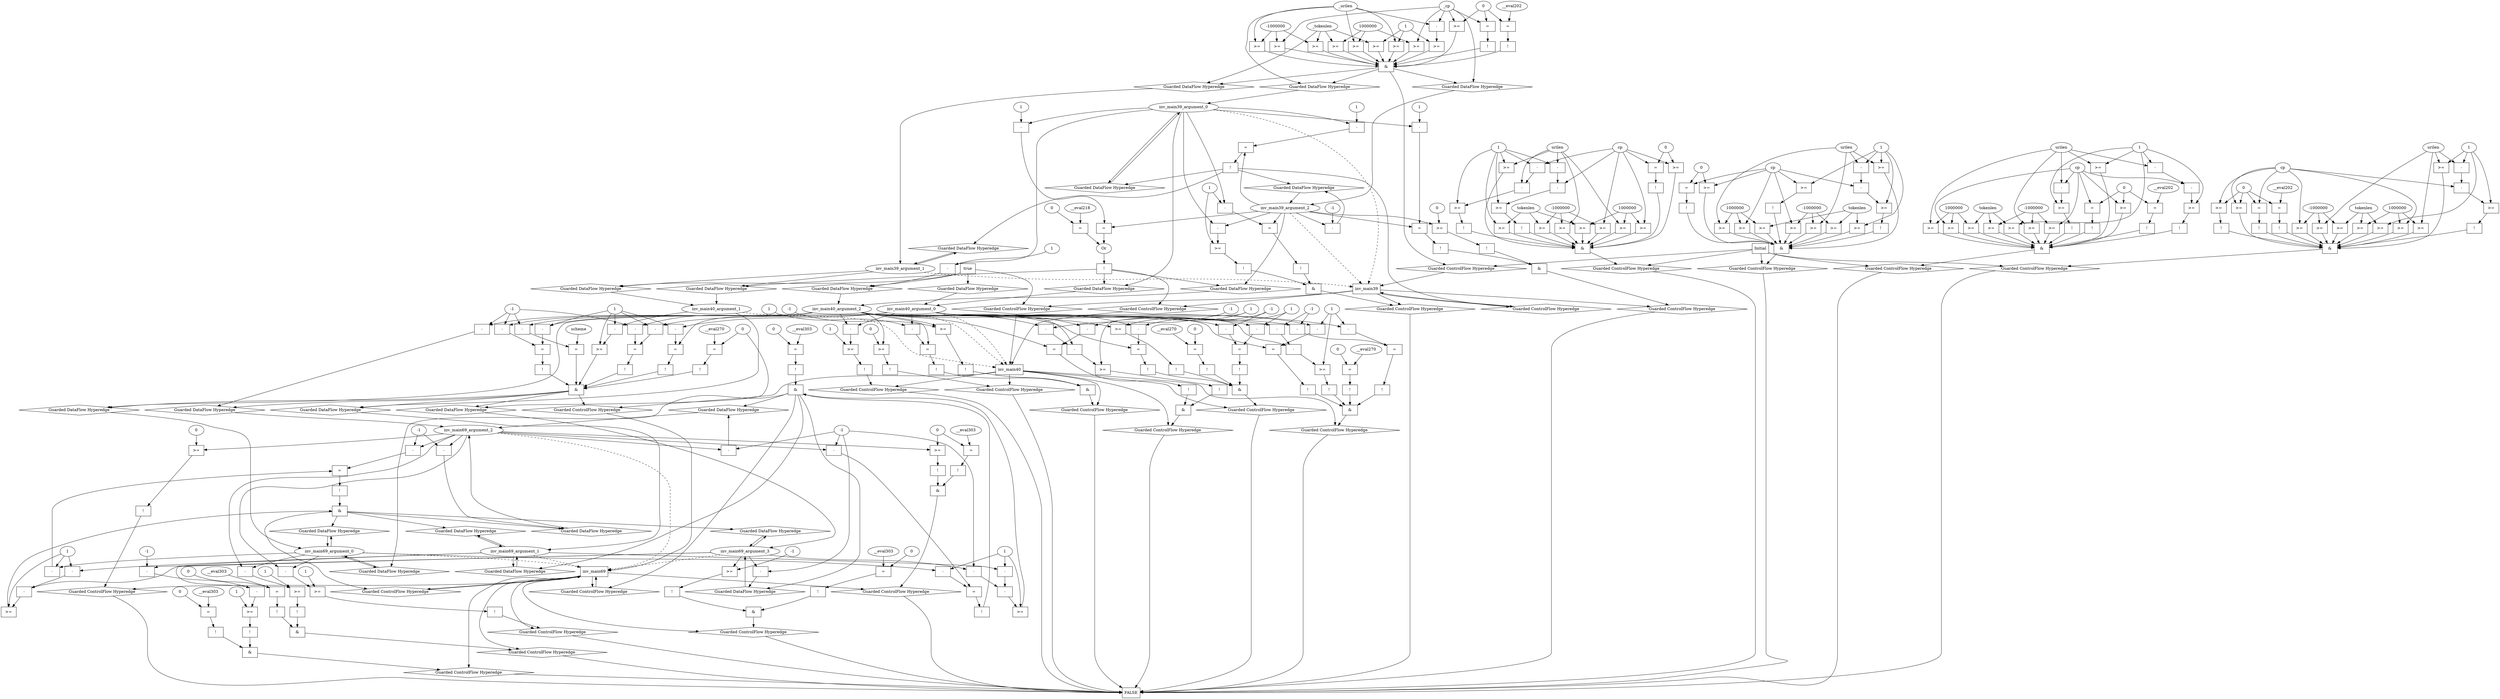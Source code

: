 digraph dag {
inv_main39 [label="inv_main39" shape="rect"];
inv_main40 [label="inv_main40" shape="rect"];
inv_main69 [label="inv_main69" shape="rect"];
FALSE [label="FALSE" shape="rect"];
Initial [label="Initial" shape="rect"];
ControlFowHyperEdge_0 [label="Guarded ControlFlow Hyperedge" shape="diamond"];
Initial -> ControlFowHyperEdge_0[label=""]
ControlFowHyperEdge_0 -> inv_main39[label=""]
ControlFowHyperEdge_1 [label="Guarded ControlFlow Hyperedge" shape="diamond"];
inv_main39 -> ControlFowHyperEdge_1[label=""]
ControlFowHyperEdge_1 -> inv_main40[label=""]
ControlFowHyperEdge_2 [label="Guarded ControlFlow Hyperedge" shape="diamond"];
inv_main39 -> ControlFowHyperEdge_2[label=""]
ControlFowHyperEdge_2 -> inv_main40[label=""]
ControlFowHyperEdge_3 [label="Guarded ControlFlow Hyperedge" shape="diamond"];
inv_main39 -> ControlFowHyperEdge_3[label=""]
ControlFowHyperEdge_3 -> inv_main39[label=""]
ControlFowHyperEdge_4 [label="Guarded ControlFlow Hyperedge" shape="diamond"];
inv_main40 -> ControlFowHyperEdge_4[label=""]
ControlFowHyperEdge_4 -> inv_main69[label=""]
ControlFowHyperEdge_5 [label="Guarded ControlFlow Hyperedge" shape="diamond"];
inv_main69 -> ControlFowHyperEdge_5[label=""]
ControlFowHyperEdge_5 -> inv_main69[label=""]
ControlFowHyperEdge_6 [label="Guarded ControlFlow Hyperedge" shape="diamond"];
inv_main69 -> ControlFowHyperEdge_6[label=""]
ControlFowHyperEdge_6 -> inv_main69[label=""]
ControlFowHyperEdge_7 [label="Guarded ControlFlow Hyperedge" shape="diamond"];
Initial -> ControlFowHyperEdge_7[label=""]
ControlFowHyperEdge_7 -> FALSE[label=""]
ControlFowHyperEdge_8 [label="Guarded ControlFlow Hyperedge" shape="diamond"];
Initial -> ControlFowHyperEdge_8[label=""]
ControlFowHyperEdge_8 -> FALSE[label=""]
ControlFowHyperEdge_9 [label="Guarded ControlFlow Hyperedge" shape="diamond"];
Initial -> ControlFowHyperEdge_9[label=""]
ControlFowHyperEdge_9 -> FALSE[label=""]
ControlFowHyperEdge_10 [label="Guarded ControlFlow Hyperedge" shape="diamond"];
Initial -> ControlFowHyperEdge_10[label=""]
ControlFowHyperEdge_10 -> FALSE[label=""]
ControlFowHyperEdge_11 [label="Guarded ControlFlow Hyperedge" shape="diamond"];
inv_main39 -> ControlFowHyperEdge_11[label=""]
ControlFowHyperEdge_11 -> FALSE[label=""]
ControlFowHyperEdge_12 [label="Guarded ControlFlow Hyperedge" shape="diamond"];
inv_main39 -> ControlFowHyperEdge_12[label=""]
ControlFowHyperEdge_12 -> FALSE[label=""]
ControlFowHyperEdge_13 [label="Guarded ControlFlow Hyperedge" shape="diamond"];
inv_main40 -> ControlFowHyperEdge_13[label=""]
ControlFowHyperEdge_13 -> FALSE[label=""]
ControlFowHyperEdge_14 [label="Guarded ControlFlow Hyperedge" shape="diamond"];
inv_main40 -> ControlFowHyperEdge_14[label=""]
ControlFowHyperEdge_14 -> FALSE[label=""]
ControlFowHyperEdge_15 [label="Guarded ControlFlow Hyperedge" shape="diamond"];
inv_main40 -> ControlFowHyperEdge_15[label=""]
ControlFowHyperEdge_15 -> FALSE[label=""]
ControlFowHyperEdge_16 [label="Guarded ControlFlow Hyperedge" shape="diamond"];
inv_main40 -> ControlFowHyperEdge_16[label=""]
ControlFowHyperEdge_16 -> FALSE[label=""]
ControlFowHyperEdge_17 [label="Guarded ControlFlow Hyperedge" shape="diamond"];
inv_main40 -> ControlFowHyperEdge_17[label=""]
ControlFowHyperEdge_17 -> FALSE[label=""]
ControlFowHyperEdge_18 [label="Guarded ControlFlow Hyperedge" shape="diamond"];
inv_main40 -> ControlFowHyperEdge_18[label=""]
ControlFowHyperEdge_18 -> FALSE[label=""]
ControlFowHyperEdge_19 [label="Guarded ControlFlow Hyperedge" shape="diamond"];
inv_main69 -> ControlFowHyperEdge_19[label=""]
ControlFowHyperEdge_19 -> FALSE[label=""]
ControlFowHyperEdge_20 [label="Guarded ControlFlow Hyperedge" shape="diamond"];
inv_main69 -> ControlFowHyperEdge_20[label=""]
ControlFowHyperEdge_20 -> FALSE[label=""]
ControlFowHyperEdge_21 [label="Guarded ControlFlow Hyperedge" shape="diamond"];
inv_main69 -> ControlFowHyperEdge_21[label=""]
ControlFowHyperEdge_21 -> FALSE[label=""]
ControlFowHyperEdge_22 [label="Guarded ControlFlow Hyperedge" shape="diamond"];
inv_main69 -> ControlFowHyperEdge_22[label=""]
ControlFowHyperEdge_22 -> FALSE[label=""]
ControlFowHyperEdge_23 [label="Guarded ControlFlow Hyperedge" shape="diamond"];
inv_main69 -> ControlFowHyperEdge_23[label=""]
ControlFowHyperEdge_23 -> FALSE[label=""]
ControlFowHyperEdge_24 [label="Guarded ControlFlow Hyperedge" shape="diamond"];
inv_main69 -> ControlFowHyperEdge_24[label=""]
ControlFowHyperEdge_24 -> FALSE[label=""]
inv_main39_argument_0 [label="inv_main39_argument_0" shape="oval"];
inv_main39_argument_0 -> inv_main39[label="" style="dashed"]
inv_main39_argument_1 [label="inv_main39_argument_1" shape="oval"];
inv_main39_argument_1 -> inv_main39[label="" style="dashed"]
inv_main39_argument_2 [label="inv_main39_argument_2" shape="oval"];
inv_main39_argument_2 -> inv_main39[label="" style="dashed"]
inv_main40_argument_0 [label="inv_main40_argument_0" shape="oval"];
inv_main40_argument_0 -> inv_main40[label="" style="dashed"]
inv_main40_argument_1 [label="inv_main40_argument_1" shape="oval"];
inv_main40_argument_1 -> inv_main40[label="" style="dashed"]
inv_main40_argument_2 [label="inv_main40_argument_2" shape="oval"];
inv_main40_argument_2 -> inv_main40[label="" style="dashed"]
inv_main69_argument_0 [label="inv_main69_argument_0" shape="oval"];
inv_main69_argument_0 -> inv_main69[label="" style="dashed"]
inv_main69_argument_1 [label="inv_main69_argument_1" shape="oval"];
inv_main69_argument_1 -> inv_main69[label="" style="dashed"]
inv_main69_argument_2 [label="inv_main69_argument_2" shape="oval"];
inv_main69_argument_2 -> inv_main69[label="" style="dashed"]
inv_main69_argument_3 [label="inv_main69_argument_3" shape="oval"];
inv_main69_argument_3 -> inv_main69[label="" style="dashed"]

xxxinv_main39___Initial_0xxx_and [label="&" shape="rect"];
xxxinv_main39___Initial_0xxxguard11_node_0 [label=">=" shape="rect"];
xxxinv_main39___Initial_0xxxguard11_node_1 [label="-" shape="rect"];
xxxinv_main39___Initial_0xxxguard11_node_1->xxxinv_main39___Initial_0xxxguard11_node_0
xxxinv_main39___Initial_0xxxguard1_node_2->xxxinv_main39___Initial_0xxxguard11_node_0
xxxinv_main39___Initial_0xxxdataFlow_0_node_0->xxxinv_main39___Initial_0xxxguard11_node_1
xxxinv_main39___Initial_0xxxdataFlow2_node_0->xxxinv_main39___Initial_0xxxguard11_node_1

xxxinv_main39___Initial_0xxxguard11_node_0->xxxinv_main39___Initial_0xxx_and [label=""];
xxxinv_main39___Initial_0xxxguard1_node_0 [label=">=" shape="rect"];
xxxinv_main39___Initial_0xxxguard1_node_2 [label="1"];
xxxinv_main39___Initial_0xxxdataFlow1_node_0->xxxinv_main39___Initial_0xxxguard1_node_0
xxxinv_main39___Initial_0xxxguard1_node_2->xxxinv_main39___Initial_0xxxguard1_node_0

xxxinv_main39___Initial_0xxxguard1_node_0->xxxinv_main39___Initial_0xxx_and [label=""];
xxxinv_main39___Initial_0xxxguard7_node_0 [label=">=" shape="rect"];
xxxinv_main39___Initial_0xxxdataFlow2_node_0->xxxinv_main39___Initial_0xxxguard7_node_0
xxxinv_main39___Initial_0xxxguard_0_node_2->xxxinv_main39___Initial_0xxxguard7_node_0

xxxinv_main39___Initial_0xxxguard7_node_0->xxxinv_main39___Initial_0xxx_and [label=""];
xxxinv_main39___Initial_0xxxguard6_node_0 [label="!" shape="rect"];
xxxinv_main39___Initial_0xxxguard6_node_1 [label="=" shape="rect"];
xxxinv_main39___Initial_0xxxguard6_node_2 [label="__eval202"];
xxxinv_main39___Initial_0xxxguard6_node_1->xxxinv_main39___Initial_0xxxguard6_node_0
xxxinv_main39___Initial_0xxxguard6_node_2->xxxinv_main39___Initial_0xxxguard6_node_1
xxxinv_main39___Initial_0xxxguard4_node_2->xxxinv_main39___Initial_0xxxguard6_node_1

xxxinv_main39___Initial_0xxxguard6_node_0->xxxinv_main39___Initial_0xxx_and [label=""];
xxxinv_main39___Initial_0xxxguard_0_node_0 [label=">=" shape="rect"];
xxxinv_main39___Initial_0xxxguard_0_node_2 [label="-1000000"];
xxxinv_main39___Initial_0xxxdataFlow1_node_0->xxxinv_main39___Initial_0xxxguard_0_node_0
xxxinv_main39___Initial_0xxxguard_0_node_2->xxxinv_main39___Initial_0xxxguard_0_node_0

xxxinv_main39___Initial_0xxxguard_0_node_0->xxxinv_main39___Initial_0xxx_and [label=""];
xxxinv_main39___Initial_0xxxguard3_node_0 [label=">=" shape="rect"];
xxxinv_main39___Initial_0xxxdataFlow_0_node_0->xxxinv_main39___Initial_0xxxguard3_node_0
xxxinv_main39___Initial_0xxxguard_0_node_2->xxxinv_main39___Initial_0xxxguard3_node_0

xxxinv_main39___Initial_0xxxguard3_node_0->xxxinv_main39___Initial_0xxx_and [label=""];
xxxinv_main39___Initial_0xxxguard8_node_0 [label="!" shape="rect"];
xxxinv_main39___Initial_0xxxguard8_node_1 [label="=" shape="rect"];
xxxinv_main39___Initial_0xxxguard8_node_1->xxxinv_main39___Initial_0xxxguard8_node_0
xxxinv_main39___Initial_0xxxdataFlow2_node_0->xxxinv_main39___Initial_0xxxguard8_node_1
xxxinv_main39___Initial_0xxxguard4_node_2->xxxinv_main39___Initial_0xxxguard8_node_1

xxxinv_main39___Initial_0xxxguard8_node_0->xxxinv_main39___Initial_0xxx_and [label=""];
xxxinv_main39___Initial_0xxxguard4_node_0 [label=">=" shape="rect"];
xxxinv_main39___Initial_0xxxguard4_node_2 [label="0"];
xxxinv_main39___Initial_0xxxdataFlow2_node_0->xxxinv_main39___Initial_0xxxguard4_node_0
xxxinv_main39___Initial_0xxxguard4_node_2->xxxinv_main39___Initial_0xxxguard4_node_0

xxxinv_main39___Initial_0xxxguard4_node_0->xxxinv_main39___Initial_0xxx_and [label=""];
xxxinv_main39___Initial_0xxxguard5_node_0 [label=">=" shape="rect"];
xxxinv_main39___Initial_0xxxguard5_node_1 [label="1000000"];
xxxinv_main39___Initial_0xxxguard5_node_1->xxxinv_main39___Initial_0xxxguard5_node_0
xxxinv_main39___Initial_0xxxdataFlow1_node_0->xxxinv_main39___Initial_0xxxguard5_node_0

xxxinv_main39___Initial_0xxxguard5_node_0->xxxinv_main39___Initial_0xxx_and [label=""];
xxxinv_main39___Initial_0xxxguard9_node_0 [label=">=" shape="rect"];
xxxinv_main39___Initial_0xxxguard5_node_1->xxxinv_main39___Initial_0xxxguard9_node_0
xxxinv_main39___Initial_0xxxdataFlow_0_node_0->xxxinv_main39___Initial_0xxxguard9_node_0

xxxinv_main39___Initial_0xxxguard9_node_0->xxxinv_main39___Initial_0xxx_and [label=""];
xxxinv_main39___Initial_0xxxguard10_node_0 [label=">=" shape="rect"];
xxxinv_main39___Initial_0xxxguard5_node_1->xxxinv_main39___Initial_0xxxguard10_node_0
xxxinv_main39___Initial_0xxxdataFlow2_node_0->xxxinv_main39___Initial_0xxxguard10_node_0

xxxinv_main39___Initial_0xxxguard10_node_0->xxxinv_main39___Initial_0xxx_and [label=""];
xxxinv_main39___Initial_0xxxguard2_node_0 [label=">=" shape="rect"];
xxxinv_main39___Initial_0xxxdataFlow_0_node_0->xxxinv_main39___Initial_0xxxguard2_node_0
xxxinv_main39___Initial_0xxxguard1_node_2->xxxinv_main39___Initial_0xxxguard2_node_0

xxxinv_main39___Initial_0xxxguard2_node_0->xxxinv_main39___Initial_0xxx_and [label=""];
xxxinv_main39___Initial_0xxx_and->ControlFowHyperEdge_0 [label=""];
xxxinv_main39___Initial_0xxxdataFlow_0_node_0 [label="_urilen"];

xxxinv_main39___Initial_0xxxdataFlow_0_node_0->DataFowHyperEdge_0_inv_main39_argument_0 [label=""];
xxxinv_main39___Initial_0xxxdataFlow1_node_0 [label="_tokenlen"];

xxxinv_main39___Initial_0xxxdataFlow1_node_0->DataFowHyperEdge_0_inv_main39_argument_1 [label=""];
xxxinv_main39___Initial_0xxxdataFlow2_node_0 [label="_cp"];

xxxinv_main39___Initial_0xxxdataFlow2_node_0->DataFowHyperEdge_0_inv_main39_argument_2 [label=""];
true_1 [label="true" shape="rect"];
true_1->ControlFowHyperEdge_1 [label=""];
xxxinv_main40___inv_main39_1xxxdataFlow_0_node_0 [label="-" shape="rect"];
xxxinv_main40___inv_main39_1xxxdataFlow_0_node_2 [label="1"];
inv_main39_argument_0->xxxinv_main40___inv_main39_1xxxdataFlow_0_node_0
xxxinv_main40___inv_main39_1xxxdataFlow_0_node_2->xxxinv_main40___inv_main39_1xxxdataFlow_0_node_0

xxxinv_main40___inv_main39_1xxxdataFlow_0_node_0->DataFowHyperEdge_1_inv_main40_argument_2 [label=""];
xxxinv_main40___inv_main39_2xxxguard_0_node_0 [label="!" shape="rect"];
xxxinv_main40___inv_main39_2xxxguard_0_node_1 [label="Or"];
xxxinv_main40___inv_main39_2xxxguard_0_node_2 [label="=" shape="rect"];
xxxinv_main40___inv_main39_2xxxguard_0_node_3 [label="__eval218"];
xxxinv_main40___inv_main39_2xxxguard_0_node_4 [label="0"];
xxxinv_main40___inv_main39_2xxxguard_0_node_5 [label="=" shape="rect"];
xxxinv_main40___inv_main39_2xxxguard_0_node_7 [label="-" shape="rect"];
xxxinv_main40___inv_main39_2xxxguard_0_node_9 [label="1"];
xxxinv_main40___inv_main39_2xxxguard_0_node_1->xxxinv_main40___inv_main39_2xxxguard_0_node_0
xxxinv_main40___inv_main39_2xxxguard_0_node_2->xxxinv_main40___inv_main39_2xxxguard_0_node_1
xxxinv_main40___inv_main39_2xxxguard_0_node_5->xxxinv_main40___inv_main39_2xxxguard_0_node_1
xxxinv_main40___inv_main39_2xxxguard_0_node_3->xxxinv_main40___inv_main39_2xxxguard_0_node_2
xxxinv_main40___inv_main39_2xxxguard_0_node_4->xxxinv_main40___inv_main39_2xxxguard_0_node_2
inv_main39_argument_2->xxxinv_main40___inv_main39_2xxxguard_0_node_5
xxxinv_main40___inv_main39_2xxxguard_0_node_7->xxxinv_main40___inv_main39_2xxxguard_0_node_5
inv_main39_argument_0->xxxinv_main40___inv_main39_2xxxguard_0_node_7
xxxinv_main40___inv_main39_2xxxguard_0_node_9->xxxinv_main40___inv_main39_2xxxguard_0_node_7

xxxinv_main40___inv_main39_2xxxguard_0_node_0->ControlFowHyperEdge_2 [label=""];
xxxinv_main39___inv_main39_3xxxguard_0_node_0 [label="!" shape="rect"];
xxxinv_main39___inv_main39_3xxxguard_0_node_1 [label="=" shape="rect"];
xxxinv_main39___inv_main39_3xxxguard_0_node_3 [label="-" shape="rect"];
xxxinv_main39___inv_main39_3xxxguard_0_node_5 [label="1"];
xxxinv_main39___inv_main39_3xxxguard_0_node_1->xxxinv_main39___inv_main39_3xxxguard_0_node_0
inv_main39_argument_2->xxxinv_main39___inv_main39_3xxxguard_0_node_1
xxxinv_main39___inv_main39_3xxxguard_0_node_3->xxxinv_main39___inv_main39_3xxxguard_0_node_1
inv_main39_argument_0->xxxinv_main39___inv_main39_3xxxguard_0_node_3
xxxinv_main39___inv_main39_3xxxguard_0_node_5->xxxinv_main39___inv_main39_3xxxguard_0_node_3

xxxinv_main39___inv_main39_3xxxguard_0_node_0->ControlFowHyperEdge_3 [label=""];
xxxinv_main39___inv_main39_3xxxdataFlow_0_node_0 [label="-" shape="rect"];
xxxinv_main39___inv_main39_3xxxdataFlow_0_node_2 [label="-1"];
inv_main39_argument_2->xxxinv_main39___inv_main39_3xxxdataFlow_0_node_0
xxxinv_main39___inv_main39_3xxxdataFlow_0_node_2->xxxinv_main39___inv_main39_3xxxdataFlow_0_node_0

xxxinv_main39___inv_main39_3xxxdataFlow_0_node_0->DataFowHyperEdge_3_inv_main39_argument_2 [label=""];
xxxinv_main69___inv_main40_4xxx_and [label="&" shape="rect"];
xxxinv_main69___inv_main40_4xxxguard3_node_0 [label="!" shape="rect"];
xxxinv_main69___inv_main40_4xxxguard3_node_1 [label="=" shape="rect"];
xxxinv_main69___inv_main40_4xxxguard3_node_2 [label="-" shape="rect"];
xxxinv_main69___inv_main40_4xxxguard3_node_5 [label="-" shape="rect"];
xxxinv_main69___inv_main40_4xxxguard3_node_1->xxxinv_main69___inv_main40_4xxxguard3_node_0
xxxinv_main69___inv_main40_4xxxguard3_node_2->xxxinv_main69___inv_main40_4xxxguard3_node_1
xxxinv_main69___inv_main40_4xxxguard3_node_5->xxxinv_main69___inv_main40_4xxxguard3_node_1
inv_main40_argument_2->xxxinv_main69___inv_main40_4xxxguard3_node_2
xxxinv_main69___inv_main40_4xxxdataFlow_0_node_2->xxxinv_main69___inv_main40_4xxxguard3_node_2
inv_main40_argument_0->xxxinv_main69___inv_main40_4xxxguard3_node_5
xxxinv_main69___inv_main40_4xxxguard1_node_5->xxxinv_main69___inv_main40_4xxxguard3_node_5

xxxinv_main69___inv_main40_4xxxguard3_node_0->xxxinv_main69___inv_main40_4xxx_and [label=""];
xxxinv_main69___inv_main40_4xxxguard1_node_0 [label="!" shape="rect"];
xxxinv_main69___inv_main40_4xxxguard1_node_1 [label="=" shape="rect"];
xxxinv_main69___inv_main40_4xxxguard1_node_3 [label="-" shape="rect"];
xxxinv_main69___inv_main40_4xxxguard1_node_5 [label="1"];
xxxinv_main69___inv_main40_4xxxguard1_node_1->xxxinv_main69___inv_main40_4xxxguard1_node_0
inv_main40_argument_2->xxxinv_main69___inv_main40_4xxxguard1_node_1
xxxinv_main69___inv_main40_4xxxguard1_node_3->xxxinv_main69___inv_main40_4xxxguard1_node_1
inv_main40_argument_0->xxxinv_main69___inv_main40_4xxxguard1_node_3
xxxinv_main69___inv_main40_4xxxguard1_node_5->xxxinv_main69___inv_main40_4xxxguard1_node_3

xxxinv_main69___inv_main40_4xxxguard1_node_0->xxxinv_main69___inv_main40_4xxx_and [label=""];
xxxinv_main69___inv_main40_4xxxguard5_node_0 [label="!" shape="rect"];
xxxinv_main69___inv_main40_4xxxguard5_node_1 [label="=" shape="rect"];
xxxinv_main69___inv_main40_4xxxguard5_node_2 [label="__eval270"];
xxxinv_main69___inv_main40_4xxxguard5_node_1->xxxinv_main69___inv_main40_4xxxguard5_node_0
xxxinv_main69___inv_main40_4xxxguard5_node_2->xxxinv_main69___inv_main40_4xxxguard5_node_1
xxxinv_main69___inv_main40_4xxxdataFlow1_node_0->xxxinv_main69___inv_main40_4xxxguard5_node_1

xxxinv_main69___inv_main40_4xxxguard5_node_0->xxxinv_main69___inv_main40_4xxx_and [label=""];
xxxinv_main69___inv_main40_4xxxguard4_node_0 [label=">=" shape="rect"];
xxxinv_main69___inv_main40_4xxxguard4_node_1 [label="-" shape="rect"];
xxxinv_main69___inv_main40_4xxxguard4_node_1->xxxinv_main69___inv_main40_4xxxguard4_node_0
xxxinv_main69___inv_main40_4xxxguard1_node_5->xxxinv_main69___inv_main40_4xxxguard4_node_0
inv_main40_argument_1->xxxinv_main69___inv_main40_4xxxguard4_node_1
xxxinv_main69___inv_main40_4xxxguard1_node_5->xxxinv_main69___inv_main40_4xxxguard4_node_1

xxxinv_main69___inv_main40_4xxxguard4_node_0->xxxinv_main69___inv_main40_4xxx_and [label=""];
xxxinv_main69___inv_main40_4xxxguard_0_node_0 [label="=" shape="rect"];
xxxinv_main69___inv_main40_4xxxguard_0_node_1 [label="-" shape="rect"];
xxxinv_main69___inv_main40_4xxxguard_0_node_4 [label="scheme"];
xxxinv_main69___inv_main40_4xxxguard_0_node_1->xxxinv_main69___inv_main40_4xxxguard_0_node_0
xxxinv_main69___inv_main40_4xxxguard_0_node_4->xxxinv_main69___inv_main40_4xxxguard_0_node_0
inv_main40_argument_2->xxxinv_main69___inv_main40_4xxxguard_0_node_1
xxxinv_main69___inv_main40_4xxxdataFlow_0_node_2->xxxinv_main69___inv_main40_4xxxguard_0_node_1

xxxinv_main69___inv_main40_4xxxguard_0_node_0->xxxinv_main69___inv_main40_4xxx_and [label=""];
xxxinv_main69___inv_main40_4xxxguard2_node_0 [label="!" shape="rect"];
xxxinv_main69___inv_main40_4xxxguard2_node_1 [label="=" shape="rect"];
xxxinv_main69___inv_main40_4xxxguard2_node_2 [label="-" shape="rect"];
xxxinv_main69___inv_main40_4xxxguard2_node_5 [label="-" shape="rect"];
xxxinv_main69___inv_main40_4xxxguard2_node_1->xxxinv_main69___inv_main40_4xxxguard2_node_0
xxxinv_main69___inv_main40_4xxxguard2_node_2->xxxinv_main69___inv_main40_4xxxguard2_node_1
xxxinv_main69___inv_main40_4xxxguard2_node_5->xxxinv_main69___inv_main40_4xxxguard2_node_1
inv_main40_argument_2->xxxinv_main69___inv_main40_4xxxguard2_node_2
xxxinv_main69___inv_main40_4xxxdataFlow_0_node_2->xxxinv_main69___inv_main40_4xxxguard2_node_2
inv_main40_argument_0->xxxinv_main69___inv_main40_4xxxguard2_node_5
xxxinv_main69___inv_main40_4xxxguard1_node_5->xxxinv_main69___inv_main40_4xxxguard2_node_5

xxxinv_main69___inv_main40_4xxxguard2_node_0->xxxinv_main69___inv_main40_4xxx_and [label=""];
xxxinv_main69___inv_main40_4xxx_and->ControlFowHyperEdge_4 [label=""];
xxxinv_main69___inv_main40_4xxxdataFlow_0_node_0 [label="-" shape="rect"];
xxxinv_main69___inv_main40_4xxxdataFlow_0_node_2 [label="-1"];
inv_main40_argument_2->xxxinv_main69___inv_main40_4xxxdataFlow_0_node_0
xxxinv_main69___inv_main40_4xxxdataFlow_0_node_2->xxxinv_main69___inv_main40_4xxxdataFlow_0_node_0

xxxinv_main69___inv_main40_4xxxdataFlow_0_node_0->DataFowHyperEdge_4_inv_main69_argument_2 [label=""];
xxxinv_main69___inv_main40_4xxxdataFlow1_node_0 [label="0"];

xxxinv_main69___inv_main40_4xxxdataFlow1_node_0->DataFowHyperEdge_4_inv_main69_argument_3 [label=""];
xxxinv_main69___inv_main69_5xxx_and [label="&" shape="rect"];
xxxinv_main69___inv_main69_5xxxguard_0_node_0 [label="!" shape="rect"];
xxxinv_main69___inv_main69_5xxxguard_0_node_1 [label="=" shape="rect"];
xxxinv_main69___inv_main69_5xxxguard_0_node_2 [label="-" shape="rect"];
xxxinv_main69___inv_main69_5xxxguard_0_node_5 [label="-" shape="rect"];
xxxinv_main69___inv_main69_5xxxguard_0_node_7 [label="1"];
xxxinv_main69___inv_main69_5xxxguard_0_node_1->xxxinv_main69___inv_main69_5xxxguard_0_node_0
xxxinv_main69___inv_main69_5xxxguard_0_node_2->xxxinv_main69___inv_main69_5xxxguard_0_node_1
xxxinv_main69___inv_main69_5xxxguard_0_node_5->xxxinv_main69___inv_main69_5xxxguard_0_node_1
inv_main69_argument_2->xxxinv_main69___inv_main69_5xxxguard_0_node_2
xxxinv_main69___inv_main69_5xxxdataFlow_0_node_2->xxxinv_main69___inv_main69_5xxxguard_0_node_2
inv_main69_argument_0->xxxinv_main69___inv_main69_5xxxguard_0_node_5
xxxinv_main69___inv_main69_5xxxguard_0_node_7->xxxinv_main69___inv_main69_5xxxguard_0_node_5

xxxinv_main69___inv_main69_5xxxguard_0_node_0->xxxinv_main69___inv_main69_5xxx_and [label=""];
xxxinv_main69___inv_main69_5xxxguard1_node_0 [label=">=" shape="rect"];
xxxinv_main69___inv_main69_5xxxguard1_node_1 [label="-" shape="rect"];
xxxinv_main69___inv_main69_5xxxguard1_node_2 [label="-" shape="rect"];
xxxinv_main69___inv_main69_5xxxguard1_node_5 [label="-" shape="rect"];
xxxinv_main69___inv_main69_5xxxguard1_node_1->xxxinv_main69___inv_main69_5xxxguard1_node_0
xxxinv_main69___inv_main69_5xxxguard_0_node_7->xxxinv_main69___inv_main69_5xxxguard1_node_0
xxxinv_main69___inv_main69_5xxxguard1_node_2->xxxinv_main69___inv_main69_5xxxguard1_node_1
xxxinv_main69___inv_main69_5xxxguard1_node_5->xxxinv_main69___inv_main69_5xxxguard1_node_1
inv_main69_argument_1->xxxinv_main69___inv_main69_5xxxguard1_node_2
xxxinv_main69___inv_main69_5xxxguard_0_node_7->xxxinv_main69___inv_main69_5xxxguard1_node_2
inv_main69_argument_3->xxxinv_main69___inv_main69_5xxxguard1_node_5
xxxinv_main69___inv_main69_5xxxdataFlow_0_node_2->xxxinv_main69___inv_main69_5xxxguard1_node_5

xxxinv_main69___inv_main69_5xxxguard1_node_0->xxxinv_main69___inv_main69_5xxx_and [label=""];
xxxinv_main69___inv_main69_5xxxguard2_node_0 [label="!" shape="rect"];
xxxinv_main69___inv_main69_5xxxguard2_node_1 [label="=" shape="rect"];
xxxinv_main69___inv_main69_5xxxguard2_node_2 [label="__eval303"];
xxxinv_main69___inv_main69_5xxxguard2_node_3 [label="0"];
xxxinv_main69___inv_main69_5xxxguard2_node_1->xxxinv_main69___inv_main69_5xxxguard2_node_0
xxxinv_main69___inv_main69_5xxxguard2_node_2->xxxinv_main69___inv_main69_5xxxguard2_node_1
xxxinv_main69___inv_main69_5xxxguard2_node_3->xxxinv_main69___inv_main69_5xxxguard2_node_1

xxxinv_main69___inv_main69_5xxxguard2_node_0->xxxinv_main69___inv_main69_5xxx_and [label=""];
xxxinv_main69___inv_main69_5xxx_and->ControlFowHyperEdge_5 [label=""];
xxxinv_main69___inv_main69_5xxxdataFlow_0_node_0 [label="-" shape="rect"];
xxxinv_main69___inv_main69_5xxxdataFlow_0_node_2 [label="-1"];
inv_main69_argument_2->xxxinv_main69___inv_main69_5xxxdataFlow_0_node_0
xxxinv_main69___inv_main69_5xxxdataFlow_0_node_2->xxxinv_main69___inv_main69_5xxxdataFlow_0_node_0

xxxinv_main69___inv_main69_5xxxdataFlow_0_node_0->DataFowHyperEdge_5_inv_main69_argument_2 [label=""];
xxxinv_main69___inv_main69_5xxxdataFlow1_node_0 [label="-" shape="rect"];
inv_main69_argument_3->xxxinv_main69___inv_main69_5xxxdataFlow1_node_0
xxxinv_main69___inv_main69_5xxxdataFlow_0_node_2->xxxinv_main69___inv_main69_5xxxdataFlow1_node_0

xxxinv_main69___inv_main69_5xxxdataFlow1_node_0->DataFowHyperEdge_5_inv_main69_argument_3 [label=""];
xxxinv_main69___inv_main69_6xxx_and [label="&" shape="rect"];
xxxinv_main69___inv_main69_6xxxguard_0_node_0 [label="!" shape="rect"];
xxxinv_main69___inv_main69_6xxxguard_0_node_1 [label="=" shape="rect"];
xxxinv_main69___inv_main69_6xxxguard_0_node_2 [label="-" shape="rect"];
xxxinv_main69___inv_main69_6xxxguard_0_node_5 [label="-" shape="rect"];
xxxinv_main69___inv_main69_6xxxguard_0_node_7 [label="1"];
xxxinv_main69___inv_main69_6xxxguard_0_node_1->xxxinv_main69___inv_main69_6xxxguard_0_node_0
xxxinv_main69___inv_main69_6xxxguard_0_node_2->xxxinv_main69___inv_main69_6xxxguard_0_node_1
xxxinv_main69___inv_main69_6xxxguard_0_node_5->xxxinv_main69___inv_main69_6xxxguard_0_node_1
inv_main69_argument_2->xxxinv_main69___inv_main69_6xxxguard_0_node_2
xxxinv_main69___inv_main69_6xxxdataFlow_0_node_2->xxxinv_main69___inv_main69_6xxxguard_0_node_2
inv_main69_argument_0->xxxinv_main69___inv_main69_6xxxguard_0_node_5
xxxinv_main69___inv_main69_6xxxguard_0_node_7->xxxinv_main69___inv_main69_6xxxguard_0_node_5

xxxinv_main69___inv_main69_6xxxguard_0_node_0->xxxinv_main69___inv_main69_6xxx_and [label=""];
xxxinv_main69___inv_main69_6xxxguard1_node_0 [label=">=" shape="rect"];
xxxinv_main69___inv_main69_6xxxguard1_node_1 [label="-" shape="rect"];
xxxinv_main69___inv_main69_6xxxguard1_node_2 [label="-" shape="rect"];
xxxinv_main69___inv_main69_6xxxguard1_node_1->xxxinv_main69___inv_main69_6xxxguard1_node_0
xxxinv_main69___inv_main69_6xxxguard_0_node_7->xxxinv_main69___inv_main69_6xxxguard1_node_0
xxxinv_main69___inv_main69_6xxxguard1_node_2->xxxinv_main69___inv_main69_6xxxguard1_node_1
inv_main69_argument_3->xxxinv_main69___inv_main69_6xxxguard1_node_1
inv_main69_argument_1->xxxinv_main69___inv_main69_6xxxguard1_node_2
xxxinv_main69___inv_main69_6xxxguard_0_node_7->xxxinv_main69___inv_main69_6xxxguard1_node_2

xxxinv_main69___inv_main69_6xxxguard1_node_0->xxxinv_main69___inv_main69_6xxx_and [label=""];
xxxinv_main69___inv_main69_6xxx_and->ControlFowHyperEdge_6 [label=""];
xxxinv_main69___inv_main69_6xxxdataFlow_0_node_0 [label="-" shape="rect"];
xxxinv_main69___inv_main69_6xxxdataFlow_0_node_2 [label="-1"];
inv_main69_argument_2->xxxinv_main69___inv_main69_6xxxdataFlow_0_node_0
xxxinv_main69___inv_main69_6xxxdataFlow_0_node_2->xxxinv_main69___inv_main69_6xxxdataFlow_0_node_0

xxxinv_main69___inv_main69_6xxxdataFlow_0_node_0->DataFowHyperEdge_6_inv_main69_argument_2 [label=""];
xxxFALSE___Initial_7xxx_and [label="&" shape="rect"];
xxxFALSE___Initial_7xxxguard1_node_0 [label=">=" shape="rect"];
xxxFALSE___Initial_7xxxguard1_node_2 [label="1"];
xxxFALSE___Initial_7xxxguard_0_node_1->xxxFALSE___Initial_7xxxguard1_node_0
xxxFALSE___Initial_7xxxguard1_node_2->xxxFALSE___Initial_7xxxguard1_node_0

xxxFALSE___Initial_7xxxguard1_node_0->xxxFALSE___Initial_7xxx_and [label=""];
xxxFALSE___Initial_7xxxguard7_node_0 [label=">=" shape="rect"];
xxxFALSE___Initial_7xxxguard4_node_1->xxxFALSE___Initial_7xxxguard7_node_0
xxxFALSE___Initial_7xxxguard_0_node_2->xxxFALSE___Initial_7xxxguard7_node_0

xxxFALSE___Initial_7xxxguard7_node_0->xxxFALSE___Initial_7xxx_and [label=""];
xxxFALSE___Initial_7xxxguard8_node_0 [label="!" shape="rect"];
xxxFALSE___Initial_7xxxguard8_node_1 [label="=" shape="rect"];
xxxFALSE___Initial_7xxxguard8_node_1->xxxFALSE___Initial_7xxxguard8_node_0
xxxFALSE___Initial_7xxxguard4_node_1->xxxFALSE___Initial_7xxxguard8_node_1
xxxFALSE___Initial_7xxxguard4_node_2->xxxFALSE___Initial_7xxxguard8_node_1

xxxFALSE___Initial_7xxxguard8_node_0->xxxFALSE___Initial_7xxx_and [label=""];
xxxFALSE___Initial_7xxxguard9_node_0 [label=">=" shape="rect"];
xxxFALSE___Initial_7xxxguard5_node_1->xxxFALSE___Initial_7xxxguard9_node_0
xxxFALSE___Initial_7xxxguard2_node_1->xxxFALSE___Initial_7xxxguard9_node_0

xxxFALSE___Initial_7xxxguard9_node_0->xxxFALSE___Initial_7xxx_and [label=""];
xxxFALSE___Initial_7xxxguard10_node_0 [label=">=" shape="rect"];
xxxFALSE___Initial_7xxxguard5_node_1->xxxFALSE___Initial_7xxxguard10_node_0
xxxFALSE___Initial_7xxxguard4_node_1->xxxFALSE___Initial_7xxxguard10_node_0

xxxFALSE___Initial_7xxxguard10_node_0->xxxFALSE___Initial_7xxx_and [label=""];
xxxFALSE___Initial_7xxxguard_0_node_0 [label=">=" shape="rect"];
xxxFALSE___Initial_7xxxguard_0_node_1 [label="tokenlen"];
xxxFALSE___Initial_7xxxguard_0_node_2 [label="-1000000"];
xxxFALSE___Initial_7xxxguard_0_node_1->xxxFALSE___Initial_7xxxguard_0_node_0
xxxFALSE___Initial_7xxxguard_0_node_2->xxxFALSE___Initial_7xxxguard_0_node_0

xxxFALSE___Initial_7xxxguard_0_node_0->xxxFALSE___Initial_7xxx_and [label=""];
xxxFALSE___Initial_7xxxguard11_node_0 [label="!" shape="rect"];
xxxFALSE___Initial_7xxxguard11_node_1 [label=">=" shape="rect"];
xxxFALSE___Initial_7xxxguard11_node_2 [label="-" shape="rect"];
xxxFALSE___Initial_7xxxguard11_node_4 [label="-" shape="rect"];
xxxFALSE___Initial_7xxxguard11_node_1->xxxFALSE___Initial_7xxxguard11_node_0
xxxFALSE___Initial_7xxxguard11_node_2->xxxFALSE___Initial_7xxxguard11_node_1
xxxFALSE___Initial_7xxxguard1_node_2->xxxFALSE___Initial_7xxxguard11_node_1
xxxFALSE___Initial_7xxxguard4_node_1->xxxFALSE___Initial_7xxxguard11_node_2
xxxFALSE___Initial_7xxxguard11_node_4->xxxFALSE___Initial_7xxxguard11_node_2
xxxFALSE___Initial_7xxxguard2_node_1->xxxFALSE___Initial_7xxxguard11_node_4
xxxFALSE___Initial_7xxxguard1_node_2->xxxFALSE___Initial_7xxxguard11_node_4

xxxFALSE___Initial_7xxxguard11_node_0->xxxFALSE___Initial_7xxx_and [label=""];
xxxFALSE___Initial_7xxxguard3_node_0 [label=">=" shape="rect"];
xxxFALSE___Initial_7xxxguard2_node_1->xxxFALSE___Initial_7xxxguard3_node_0
xxxFALSE___Initial_7xxxguard_0_node_2->xxxFALSE___Initial_7xxxguard3_node_0

xxxFALSE___Initial_7xxxguard3_node_0->xxxFALSE___Initial_7xxx_and [label=""];
xxxFALSE___Initial_7xxxguard6_node_0 [label="!" shape="rect"];
xxxFALSE___Initial_7xxxguard6_node_1 [label=">=" shape="rect"];
xxxFALSE___Initial_7xxxguard6_node_2 [label="-" shape="rect"];
xxxFALSE___Initial_7xxxguard6_node_4 [label="-" shape="rect"];
xxxFALSE___Initial_7xxxguard6_node_1->xxxFALSE___Initial_7xxxguard6_node_0
xxxFALSE___Initial_7xxxguard6_node_2->xxxFALSE___Initial_7xxxguard6_node_1
xxxFALSE___Initial_7xxxguard1_node_2->xxxFALSE___Initial_7xxxguard6_node_1
xxxFALSE___Initial_7xxxguard2_node_1->xxxFALSE___Initial_7xxxguard6_node_2
xxxFALSE___Initial_7xxxguard6_node_4->xxxFALSE___Initial_7xxxguard6_node_2
xxxFALSE___Initial_7xxxguard4_node_1->xxxFALSE___Initial_7xxxguard6_node_4
xxxFALSE___Initial_7xxxguard1_node_2->xxxFALSE___Initial_7xxxguard6_node_4

xxxFALSE___Initial_7xxxguard6_node_0->xxxFALSE___Initial_7xxx_and [label=""];
xxxFALSE___Initial_7xxxguard4_node_0 [label=">=" shape="rect"];
xxxFALSE___Initial_7xxxguard4_node_1 [label="cp"];
xxxFALSE___Initial_7xxxguard4_node_2 [label="0"];
xxxFALSE___Initial_7xxxguard4_node_1->xxxFALSE___Initial_7xxxguard4_node_0
xxxFALSE___Initial_7xxxguard4_node_2->xxxFALSE___Initial_7xxxguard4_node_0

xxxFALSE___Initial_7xxxguard4_node_0->xxxFALSE___Initial_7xxx_and [label=""];
xxxFALSE___Initial_7xxxguard5_node_0 [label=">=" shape="rect"];
xxxFALSE___Initial_7xxxguard5_node_1 [label="1000000"];
xxxFALSE___Initial_7xxxguard5_node_1->xxxFALSE___Initial_7xxxguard5_node_0
xxxFALSE___Initial_7xxxguard_0_node_1->xxxFALSE___Initial_7xxxguard5_node_0

xxxFALSE___Initial_7xxxguard5_node_0->xxxFALSE___Initial_7xxx_and [label=""];
xxxFALSE___Initial_7xxxguard2_node_0 [label=">=" shape="rect"];
xxxFALSE___Initial_7xxxguard2_node_1 [label="urilen"];
xxxFALSE___Initial_7xxxguard2_node_1->xxxFALSE___Initial_7xxxguard2_node_0
xxxFALSE___Initial_7xxxguard1_node_2->xxxFALSE___Initial_7xxxguard2_node_0

xxxFALSE___Initial_7xxxguard2_node_0->xxxFALSE___Initial_7xxx_and [label=""];
xxxFALSE___Initial_7xxx_and->ControlFowHyperEdge_7 [label=""];
xxxFALSE___Initial_8xxx_and [label="&" shape="rect"];
xxxFALSE___Initial_8xxxguard3_node_0 [label=">=" shape="rect"];
xxxFALSE___Initial_8xxxguard2_node_1->xxxFALSE___Initial_8xxxguard3_node_0
xxxFALSE___Initial_8xxxguard_0_node_2->xxxFALSE___Initial_8xxxguard3_node_0

xxxFALSE___Initial_8xxxguard3_node_0->xxxFALSE___Initial_8xxx_and [label=""];
xxxFALSE___Initial_8xxxguard1_node_0 [label=">=" shape="rect"];
xxxFALSE___Initial_8xxxguard1_node_2 [label="1"];
xxxFALSE___Initial_8xxxguard_0_node_1->xxxFALSE___Initial_8xxxguard1_node_0
xxxFALSE___Initial_8xxxguard1_node_2->xxxFALSE___Initial_8xxxguard1_node_0

xxxFALSE___Initial_8xxxguard1_node_0->xxxFALSE___Initial_8xxx_and [label=""];
xxxFALSE___Initial_8xxxguard6_node_0 [label="!" shape="rect"];
xxxFALSE___Initial_8xxxguard6_node_1 [label=">=" shape="rect"];
xxxFALSE___Initial_8xxxguard6_node_1->xxxFALSE___Initial_8xxxguard6_node_0
xxxFALSE___Initial_8xxxguard4_node_1->xxxFALSE___Initial_8xxxguard6_node_1
xxxFALSE___Initial_8xxxguard1_node_2->xxxFALSE___Initial_8xxxguard6_node_1

xxxFALSE___Initial_8xxxguard6_node_0->xxxFALSE___Initial_8xxx_and [label=""];
xxxFALSE___Initial_8xxxguard2_node_0 [label=">=" shape="rect"];
xxxFALSE___Initial_8xxxguard2_node_1 [label="urilen"];
xxxFALSE___Initial_8xxxguard2_node_1->xxxFALSE___Initial_8xxxguard2_node_0
xxxFALSE___Initial_8xxxguard1_node_2->xxxFALSE___Initial_8xxxguard2_node_0

xxxFALSE___Initial_8xxxguard2_node_0->xxxFALSE___Initial_8xxx_and [label=""];
xxxFALSE___Initial_8xxxguard5_node_0 [label=">=" shape="rect"];
xxxFALSE___Initial_8xxxguard5_node_1 [label="1000000"];
xxxFALSE___Initial_8xxxguard5_node_1->xxxFALSE___Initial_8xxxguard5_node_0
xxxFALSE___Initial_8xxxguard_0_node_1->xxxFALSE___Initial_8xxxguard5_node_0

xxxFALSE___Initial_8xxxguard5_node_0->xxxFALSE___Initial_8xxx_and [label=""];
xxxFALSE___Initial_8xxxguard8_node_0 [label="!" shape="rect"];
xxxFALSE___Initial_8xxxguard8_node_1 [label="=" shape="rect"];
xxxFALSE___Initial_8xxxguard8_node_1->xxxFALSE___Initial_8xxxguard8_node_0
xxxFALSE___Initial_8xxxguard4_node_1->xxxFALSE___Initial_8xxxguard8_node_1
xxxFALSE___Initial_8xxxguard4_node_2->xxxFALSE___Initial_8xxxguard8_node_1

xxxFALSE___Initial_8xxxguard8_node_0->xxxFALSE___Initial_8xxx_and [label=""];
xxxFALSE___Initial_8xxxguard4_node_0 [label=">=" shape="rect"];
xxxFALSE___Initial_8xxxguard4_node_1 [label="cp"];
xxxFALSE___Initial_8xxxguard4_node_2 [label="0"];
xxxFALSE___Initial_8xxxguard4_node_1->xxxFALSE___Initial_8xxxguard4_node_0
xxxFALSE___Initial_8xxxguard4_node_2->xxxFALSE___Initial_8xxxguard4_node_0

xxxFALSE___Initial_8xxxguard4_node_0->xxxFALSE___Initial_8xxx_and [label=""];
xxxFALSE___Initial_8xxxguard10_node_0 [label=">=" shape="rect"];
xxxFALSE___Initial_8xxxguard5_node_1->xxxFALSE___Initial_8xxxguard10_node_0
xxxFALSE___Initial_8xxxguard4_node_1->xxxFALSE___Initial_8xxxguard10_node_0

xxxFALSE___Initial_8xxxguard10_node_0->xxxFALSE___Initial_8xxx_and [label=""];
xxxFALSE___Initial_8xxxguard9_node_0 [label=">=" shape="rect"];
xxxFALSE___Initial_8xxxguard5_node_1->xxxFALSE___Initial_8xxxguard9_node_0
xxxFALSE___Initial_8xxxguard2_node_1->xxxFALSE___Initial_8xxxguard9_node_0

xxxFALSE___Initial_8xxxguard9_node_0->xxxFALSE___Initial_8xxx_and [label=""];
xxxFALSE___Initial_8xxxguard_0_node_0 [label=">=" shape="rect"];
xxxFALSE___Initial_8xxxguard_0_node_1 [label="tokenlen"];
xxxFALSE___Initial_8xxxguard_0_node_2 [label="-1000000"];
xxxFALSE___Initial_8xxxguard_0_node_1->xxxFALSE___Initial_8xxxguard_0_node_0
xxxFALSE___Initial_8xxxguard_0_node_2->xxxFALSE___Initial_8xxxguard_0_node_0

xxxFALSE___Initial_8xxxguard_0_node_0->xxxFALSE___Initial_8xxx_and [label=""];
xxxFALSE___Initial_8xxxguard11_node_0 [label="!" shape="rect"];
xxxFALSE___Initial_8xxxguard11_node_1 [label=">=" shape="rect"];
xxxFALSE___Initial_8xxxguard11_node_2 [label="-" shape="rect"];
xxxFALSE___Initial_8xxxguard11_node_4 [label="-" shape="rect"];
xxxFALSE___Initial_8xxxguard11_node_1->xxxFALSE___Initial_8xxxguard11_node_0
xxxFALSE___Initial_8xxxguard11_node_2->xxxFALSE___Initial_8xxxguard11_node_1
xxxFALSE___Initial_8xxxguard1_node_2->xxxFALSE___Initial_8xxxguard11_node_1
xxxFALSE___Initial_8xxxguard4_node_1->xxxFALSE___Initial_8xxxguard11_node_2
xxxFALSE___Initial_8xxxguard11_node_4->xxxFALSE___Initial_8xxxguard11_node_2
xxxFALSE___Initial_8xxxguard2_node_1->xxxFALSE___Initial_8xxxguard11_node_4
xxxFALSE___Initial_8xxxguard1_node_2->xxxFALSE___Initial_8xxxguard11_node_4

xxxFALSE___Initial_8xxxguard11_node_0->xxxFALSE___Initial_8xxx_and [label=""];
xxxFALSE___Initial_8xxxguard7_node_0 [label=">=" shape="rect"];
xxxFALSE___Initial_8xxxguard4_node_1->xxxFALSE___Initial_8xxxguard7_node_0
xxxFALSE___Initial_8xxxguard_0_node_2->xxxFALSE___Initial_8xxxguard7_node_0

xxxFALSE___Initial_8xxxguard7_node_0->xxxFALSE___Initial_8xxx_and [label=""];
xxxFALSE___Initial_8xxx_and->ControlFowHyperEdge_8 [label=""];
xxxFALSE___Initial_9xxx_and [label="&" shape="rect"];
xxxFALSE___Initial_9xxxguard6_node_0 [label=">=" shape="rect"];
xxxFALSE___Initial_9xxxguard3_node_2->xxxFALSE___Initial_9xxxguard6_node_0
xxxFALSE___Initial_9xxxguard5_node_2->xxxFALSE___Initial_9xxxguard6_node_0

xxxFALSE___Initial_9xxxguard6_node_0->xxxFALSE___Initial_9xxx_and [label=""];
xxxFALSE___Initial_9xxxguard5_node_0 [label=">=" shape="rect"];
xxxFALSE___Initial_9xxxguard5_node_2 [label="-1000000"];
xxxFALSE___Initial_9xxxguard1_node_1->xxxFALSE___Initial_9xxxguard5_node_0
xxxFALSE___Initial_9xxxguard5_node_2->xxxFALSE___Initial_9xxxguard5_node_0

xxxFALSE___Initial_9xxxguard5_node_0->xxxFALSE___Initial_9xxx_and [label=""];
xxxFALSE___Initial_9xxxguard4_node_0 [label="!" shape="rect"];
xxxFALSE___Initial_9xxxguard4_node_1 [label=">=" shape="rect"];
xxxFALSE___Initial_9xxxguard4_node_2 [label="-" shape="rect"];
xxxFALSE___Initial_9xxxguard4_node_4 [label="-" shape="rect"];
xxxFALSE___Initial_9xxxguard4_node_1->xxxFALSE___Initial_9xxxguard4_node_0
xxxFALSE___Initial_9xxxguard4_node_2->xxxFALSE___Initial_9xxxguard4_node_1
xxxFALSE___Initial_9xxxguard2_node_2->xxxFALSE___Initial_9xxxguard4_node_1
xxxFALSE___Initial_9xxxguard1_node_1->xxxFALSE___Initial_9xxxguard4_node_2
xxxFALSE___Initial_9xxxguard4_node_4->xxxFALSE___Initial_9xxxguard4_node_2
xxxFALSE___Initial_9xxxguard3_node_2->xxxFALSE___Initial_9xxxguard4_node_4
xxxFALSE___Initial_9xxxguard2_node_2->xxxFALSE___Initial_9xxxguard4_node_4

xxxFALSE___Initial_9xxxguard4_node_0->xxxFALSE___Initial_9xxx_and [label=""];
xxxFALSE___Initial_9xxxguard1_node_0 [label=">=" shape="rect"];
xxxFALSE___Initial_9xxxguard1_node_1 [label="cp"];
xxxFALSE___Initial_9xxxguard1_node_2 [label="0"];
xxxFALSE___Initial_9xxxguard1_node_1->xxxFALSE___Initial_9xxxguard1_node_0
xxxFALSE___Initial_9xxxguard1_node_2->xxxFALSE___Initial_9xxxguard1_node_0

xxxFALSE___Initial_9xxxguard1_node_0->xxxFALSE___Initial_9xxx_and [label=""];
xxxFALSE___Initial_9xxxguard11_node_0 [label=">=" shape="rect"];
xxxFALSE___Initial_9xxxguard3_node_2->xxxFALSE___Initial_9xxxguard11_node_0
xxxFALSE___Initial_9xxxguard2_node_2->xxxFALSE___Initial_9xxxguard11_node_0

xxxFALSE___Initial_9xxxguard11_node_0->xxxFALSE___Initial_9xxx_and [label=""];
xxxFALSE___Initial_9xxxguard_0_node_0 [label=">=" shape="rect"];
xxxFALSE___Initial_9xxxguard_0_node_1 [label="1000000"];
xxxFALSE___Initial_9xxxguard_0_node_2 [label="tokenlen"];
xxxFALSE___Initial_9xxxguard_0_node_1->xxxFALSE___Initial_9xxxguard_0_node_0
xxxFALSE___Initial_9xxxguard_0_node_2->xxxFALSE___Initial_9xxxguard_0_node_0

xxxFALSE___Initial_9xxxguard_0_node_0->xxxFALSE___Initial_9xxx_and [label=""];
xxxFALSE___Initial_9xxxguard3_node_0 [label=">=" shape="rect"];
xxxFALSE___Initial_9xxxguard3_node_2 [label="urilen"];
xxxFALSE___Initial_9xxxguard_0_node_1->xxxFALSE___Initial_9xxxguard3_node_0
xxxFALSE___Initial_9xxxguard3_node_2->xxxFALSE___Initial_9xxxguard3_node_0

xxxFALSE___Initial_9xxxguard3_node_0->xxxFALSE___Initial_9xxx_and [label=""];
xxxFALSE___Initial_9xxxguard12_node_0 [label="!" shape="rect"];
xxxFALSE___Initial_9xxxguard12_node_1 [label="=" shape="rect"];
xxxFALSE___Initial_9xxxguard12_node_1->xxxFALSE___Initial_9xxxguard12_node_0
xxxFALSE___Initial_9xxxguard1_node_1->xxxFALSE___Initial_9xxxguard12_node_1
xxxFALSE___Initial_9xxxguard1_node_2->xxxFALSE___Initial_9xxxguard12_node_1

xxxFALSE___Initial_9xxxguard12_node_0->xxxFALSE___Initial_9xxx_and [label=""];
xxxFALSE___Initial_9xxxguard9_node_0 [label="!" shape="rect"];
xxxFALSE___Initial_9xxxguard9_node_1 [label="=" shape="rect"];
xxxFALSE___Initial_9xxxguard9_node_2 [label="__eval202"];
xxxFALSE___Initial_9xxxguard9_node_1->xxxFALSE___Initial_9xxxguard9_node_0
xxxFALSE___Initial_9xxxguard9_node_2->xxxFALSE___Initial_9xxxguard9_node_1
xxxFALSE___Initial_9xxxguard1_node_2->xxxFALSE___Initial_9xxxguard9_node_1

xxxFALSE___Initial_9xxxguard9_node_0->xxxFALSE___Initial_9xxx_and [label=""];
xxxFALSE___Initial_9xxxguard8_node_0 [label=">=" shape="rect"];
xxxFALSE___Initial_9xxxguard_0_node_1->xxxFALSE___Initial_9xxxguard8_node_0
xxxFALSE___Initial_9xxxguard1_node_1->xxxFALSE___Initial_9xxxguard8_node_0

xxxFALSE___Initial_9xxxguard8_node_0->xxxFALSE___Initial_9xxx_and [label=""];
xxxFALSE___Initial_9xxxguard7_node_0 [label="!" shape="rect"];
xxxFALSE___Initial_9xxxguard7_node_1 [label=">=" shape="rect"];
xxxFALSE___Initial_9xxxguard7_node_2 [label="-" shape="rect"];
xxxFALSE___Initial_9xxxguard7_node_1->xxxFALSE___Initial_9xxxguard7_node_0
xxxFALSE___Initial_9xxxguard7_node_2->xxxFALSE___Initial_9xxxguard7_node_1
xxxFALSE___Initial_9xxxguard2_node_2->xxxFALSE___Initial_9xxxguard7_node_1
xxxFALSE___Initial_9xxxguard3_node_2->xxxFALSE___Initial_9xxxguard7_node_2
xxxFALSE___Initial_9xxxguard1_node_1->xxxFALSE___Initial_9xxxguard7_node_2

xxxFALSE___Initial_9xxxguard7_node_0->xxxFALSE___Initial_9xxx_and [label=""];
xxxFALSE___Initial_9xxxguard2_node_0 [label=">=" shape="rect"];
xxxFALSE___Initial_9xxxguard2_node_2 [label="1"];
xxxFALSE___Initial_9xxxguard_0_node_2->xxxFALSE___Initial_9xxxguard2_node_0
xxxFALSE___Initial_9xxxguard2_node_2->xxxFALSE___Initial_9xxxguard2_node_0

xxxFALSE___Initial_9xxxguard2_node_0->xxxFALSE___Initial_9xxx_and [label=""];
xxxFALSE___Initial_9xxxguard10_node_0 [label=">=" shape="rect"];
xxxFALSE___Initial_9xxxguard_0_node_2->xxxFALSE___Initial_9xxxguard10_node_0
xxxFALSE___Initial_9xxxguard5_node_2->xxxFALSE___Initial_9xxxguard10_node_0

xxxFALSE___Initial_9xxxguard10_node_0->xxxFALSE___Initial_9xxx_and [label=""];
xxxFALSE___Initial_9xxx_and->ControlFowHyperEdge_9 [label=""];
xxxFALSE___Initial_10xxx_and [label="&" shape="rect"];
xxxFALSE___Initial_10xxxguard1_node_0 [label=">=" shape="rect"];
xxxFALSE___Initial_10xxxguard1_node_1 [label="cp"];
xxxFALSE___Initial_10xxxguard1_node_2 [label="0"];
xxxFALSE___Initial_10xxxguard1_node_1->xxxFALSE___Initial_10xxxguard1_node_0
xxxFALSE___Initial_10xxxguard1_node_2->xxxFALSE___Initial_10xxxguard1_node_0

xxxFALSE___Initial_10xxxguard1_node_0->xxxFALSE___Initial_10xxx_and [label=""];
xxxFALSE___Initial_10xxxguard5_node_0 [label=">=" shape="rect"];
xxxFALSE___Initial_10xxxguard5_node_2 [label="-1000000"];
xxxFALSE___Initial_10xxxguard1_node_1->xxxFALSE___Initial_10xxxguard5_node_0
xxxFALSE___Initial_10xxxguard5_node_2->xxxFALSE___Initial_10xxxguard5_node_0

xxxFALSE___Initial_10xxxguard5_node_0->xxxFALSE___Initial_10xxx_and [label=""];
xxxFALSE___Initial_10xxxguard11_node_0 [label=">=" shape="rect"];
xxxFALSE___Initial_10xxxguard3_node_2->xxxFALSE___Initial_10xxxguard11_node_0
xxxFALSE___Initial_10xxxguard2_node_2->xxxFALSE___Initial_10xxxguard11_node_0

xxxFALSE___Initial_10xxxguard11_node_0->xxxFALSE___Initial_10xxx_and [label=""];
xxxFALSE___Initial_10xxxguard8_node_0 [label=">=" shape="rect"];
xxxFALSE___Initial_10xxxguard_0_node_1->xxxFALSE___Initial_10xxxguard8_node_0
xxxFALSE___Initial_10xxxguard1_node_1->xxxFALSE___Initial_10xxxguard8_node_0

xxxFALSE___Initial_10xxxguard8_node_0->xxxFALSE___Initial_10xxx_and [label=""];
xxxFALSE___Initial_10xxxguard7_node_0 [label="!" shape="rect"];
xxxFALSE___Initial_10xxxguard7_node_1 [label=">=" shape="rect"];
xxxFALSE___Initial_10xxxguard7_node_1->xxxFALSE___Initial_10xxxguard7_node_0
xxxFALSE___Initial_10xxxguard1_node_1->xxxFALSE___Initial_10xxxguard7_node_1
xxxFALSE___Initial_10xxxguard1_node_2->xxxFALSE___Initial_10xxxguard7_node_1

xxxFALSE___Initial_10xxxguard7_node_0->xxxFALSE___Initial_10xxx_and [label=""];
xxxFALSE___Initial_10xxxguard2_node_0 [label=">=" shape="rect"];
xxxFALSE___Initial_10xxxguard2_node_2 [label="1"];
xxxFALSE___Initial_10xxxguard_0_node_2->xxxFALSE___Initial_10xxxguard2_node_0
xxxFALSE___Initial_10xxxguard2_node_2->xxxFALSE___Initial_10xxxguard2_node_0

xxxFALSE___Initial_10xxxguard2_node_0->xxxFALSE___Initial_10xxx_and [label=""];
xxxFALSE___Initial_10xxxguard10_node_0 [label=">=" shape="rect"];
xxxFALSE___Initial_10xxxguard_0_node_2->xxxFALSE___Initial_10xxxguard10_node_0
xxxFALSE___Initial_10xxxguard5_node_2->xxxFALSE___Initial_10xxxguard10_node_0

xxxFALSE___Initial_10xxxguard10_node_0->xxxFALSE___Initial_10xxx_and [label=""];
xxxFALSE___Initial_10xxxguard_0_node_0 [label=">=" shape="rect"];
xxxFALSE___Initial_10xxxguard_0_node_1 [label="1000000"];
xxxFALSE___Initial_10xxxguard_0_node_2 [label="tokenlen"];
xxxFALSE___Initial_10xxxguard_0_node_1->xxxFALSE___Initial_10xxxguard_0_node_0
xxxFALSE___Initial_10xxxguard_0_node_2->xxxFALSE___Initial_10xxxguard_0_node_0

xxxFALSE___Initial_10xxxguard_0_node_0->xxxFALSE___Initial_10xxx_and [label=""];
xxxFALSE___Initial_10xxxguard3_node_0 [label=">=" shape="rect"];
xxxFALSE___Initial_10xxxguard3_node_2 [label="urilen"];
xxxFALSE___Initial_10xxxguard_0_node_1->xxxFALSE___Initial_10xxxguard3_node_0
xxxFALSE___Initial_10xxxguard3_node_2->xxxFALSE___Initial_10xxxguard3_node_0

xxxFALSE___Initial_10xxxguard3_node_0->xxxFALSE___Initial_10xxx_and [label=""];
xxxFALSE___Initial_10xxxguard6_node_0 [label=">=" shape="rect"];
xxxFALSE___Initial_10xxxguard3_node_2->xxxFALSE___Initial_10xxxguard6_node_0
xxxFALSE___Initial_10xxxguard5_node_2->xxxFALSE___Initial_10xxxguard6_node_0

xxxFALSE___Initial_10xxxguard6_node_0->xxxFALSE___Initial_10xxx_and [label=""];
xxxFALSE___Initial_10xxxguard9_node_0 [label="!" shape="rect"];
xxxFALSE___Initial_10xxxguard9_node_1 [label="=" shape="rect"];
xxxFALSE___Initial_10xxxguard9_node_2 [label="__eval202"];
xxxFALSE___Initial_10xxxguard9_node_1->xxxFALSE___Initial_10xxxguard9_node_0
xxxFALSE___Initial_10xxxguard9_node_2->xxxFALSE___Initial_10xxxguard9_node_1
xxxFALSE___Initial_10xxxguard1_node_2->xxxFALSE___Initial_10xxxguard9_node_1

xxxFALSE___Initial_10xxxguard9_node_0->xxxFALSE___Initial_10xxx_and [label=""];
xxxFALSE___Initial_10xxxguard12_node_0 [label="!" shape="rect"];
xxxFALSE___Initial_10xxxguard12_node_1 [label="=" shape="rect"];
xxxFALSE___Initial_10xxxguard12_node_1->xxxFALSE___Initial_10xxxguard12_node_0
xxxFALSE___Initial_10xxxguard1_node_1->xxxFALSE___Initial_10xxxguard12_node_1
xxxFALSE___Initial_10xxxguard1_node_2->xxxFALSE___Initial_10xxxguard12_node_1

xxxFALSE___Initial_10xxxguard12_node_0->xxxFALSE___Initial_10xxx_and [label=""];
xxxFALSE___Initial_10xxxguard4_node_0 [label="!" shape="rect"];
xxxFALSE___Initial_10xxxguard4_node_1 [label=">=" shape="rect"];
xxxFALSE___Initial_10xxxguard4_node_2 [label="-" shape="rect"];
xxxFALSE___Initial_10xxxguard4_node_4 [label="-" shape="rect"];
xxxFALSE___Initial_10xxxguard4_node_1->xxxFALSE___Initial_10xxxguard4_node_0
xxxFALSE___Initial_10xxxguard4_node_2->xxxFALSE___Initial_10xxxguard4_node_1
xxxFALSE___Initial_10xxxguard2_node_2->xxxFALSE___Initial_10xxxguard4_node_1
xxxFALSE___Initial_10xxxguard1_node_1->xxxFALSE___Initial_10xxxguard4_node_2
xxxFALSE___Initial_10xxxguard4_node_4->xxxFALSE___Initial_10xxxguard4_node_2
xxxFALSE___Initial_10xxxguard3_node_2->xxxFALSE___Initial_10xxxguard4_node_4
xxxFALSE___Initial_10xxxguard2_node_2->xxxFALSE___Initial_10xxxguard4_node_4

xxxFALSE___Initial_10xxxguard4_node_0->xxxFALSE___Initial_10xxx_and [label=""];
xxxFALSE___Initial_10xxx_and->ControlFowHyperEdge_10 [label=""];
xxxFALSE___inv_main39_11xxx_and [label="&" shape="rect"];
xxxFALSE___inv_main39_11xxxguard_0_node_0 [label="!" shape="rect"];
xxxFALSE___inv_main39_11xxxguard_0_node_1 [label=">=" shape="rect"];
xxxFALSE___inv_main39_11xxxguard_0_node_2 [label="-" shape="rect"];
xxxFALSE___inv_main39_11xxxguard_0_node_5 [label="1"];
xxxFALSE___inv_main39_11xxxguard_0_node_1->xxxFALSE___inv_main39_11xxxguard_0_node_0
xxxFALSE___inv_main39_11xxxguard_0_node_2->xxxFALSE___inv_main39_11xxxguard_0_node_1
xxxFALSE___inv_main39_11xxxguard_0_node_5->xxxFALSE___inv_main39_11xxxguard_0_node_1
inv_main39_argument_0->xxxFALSE___inv_main39_11xxxguard_0_node_2
inv_main39_argument_2->xxxFALSE___inv_main39_11xxxguard_0_node_2

xxxFALSE___inv_main39_11xxxguard_0_node_0->xxxFALSE___inv_main39_11xxx_and [label=""];
xxxFALSE___inv_main39_11xxxguard1_node_0 [label="!" shape="rect"];
xxxFALSE___inv_main39_11xxxguard1_node_1 [label="=" shape="rect"];
xxxFALSE___inv_main39_11xxxguard1_node_3 [label="-" shape="rect"];
xxxFALSE___inv_main39_11xxxguard1_node_1->xxxFALSE___inv_main39_11xxxguard1_node_0
inv_main39_argument_2->xxxFALSE___inv_main39_11xxxguard1_node_1
xxxFALSE___inv_main39_11xxxguard1_node_3->xxxFALSE___inv_main39_11xxxguard1_node_1
inv_main39_argument_0->xxxFALSE___inv_main39_11xxxguard1_node_3
xxxFALSE___inv_main39_11xxxguard_0_node_5->xxxFALSE___inv_main39_11xxxguard1_node_3

xxxFALSE___inv_main39_11xxxguard1_node_0->xxxFALSE___inv_main39_11xxx_and [label=""];
xxxFALSE___inv_main39_11xxx_and->ControlFowHyperEdge_11 [label=""];
xxxFALSE___inv_main39_12xxx_and [label="&" shape="rect"];
xxxFALSE___inv_main39_12xxxguard_0_node_0 [label="!" shape="rect"];
xxxFALSE___inv_main39_12xxxguard_0_node_1 [label=">=" shape="rect"];
xxxFALSE___inv_main39_12xxxguard_0_node_3 [label="0"];
xxxFALSE___inv_main39_12xxxguard_0_node_1->xxxFALSE___inv_main39_12xxxguard_0_node_0
inv_main39_argument_2->xxxFALSE___inv_main39_12xxxguard_0_node_1
xxxFALSE___inv_main39_12xxxguard_0_node_3->xxxFALSE___inv_main39_12xxxguard_0_node_1

xxxFALSE___inv_main39_12xxxguard_0_node_0->xxxFALSE___inv_main39_12xxx_and [label=""];
xxxFALSE___inv_main39_12xxxguard1_node_0 [label="!" shape="rect"];
xxxFALSE___inv_main39_12xxxguard1_node_1 [label="=" shape="rect"];
xxxFALSE___inv_main39_12xxxguard1_node_3 [label="-" shape="rect"];
xxxFALSE___inv_main39_12xxxguard1_node_5 [label="1"];
xxxFALSE___inv_main39_12xxxguard1_node_1->xxxFALSE___inv_main39_12xxxguard1_node_0
inv_main39_argument_2->xxxFALSE___inv_main39_12xxxguard1_node_1
xxxFALSE___inv_main39_12xxxguard1_node_3->xxxFALSE___inv_main39_12xxxguard1_node_1
inv_main39_argument_0->xxxFALSE___inv_main39_12xxxguard1_node_3
xxxFALSE___inv_main39_12xxxguard1_node_5->xxxFALSE___inv_main39_12xxxguard1_node_3

xxxFALSE___inv_main39_12xxxguard1_node_0->xxxFALSE___inv_main39_12xxx_and [label=""];
xxxFALSE___inv_main39_12xxx_and->ControlFowHyperEdge_12 [label=""];
xxxFALSE___inv_main40_13xxxguard_0_node_0 [label="!" shape="rect"];
xxxFALSE___inv_main40_13xxxguard_0_node_1 [label=">=" shape="rect"];
xxxFALSE___inv_main40_13xxxguard_0_node_2 [label="-" shape="rect"];
xxxFALSE___inv_main40_13xxxguard_0_node_5 [label="1"];
xxxFALSE___inv_main40_13xxxguard_0_node_1->xxxFALSE___inv_main40_13xxxguard_0_node_0
xxxFALSE___inv_main40_13xxxguard_0_node_2->xxxFALSE___inv_main40_13xxxguard_0_node_1
xxxFALSE___inv_main40_13xxxguard_0_node_5->xxxFALSE___inv_main40_13xxxguard_0_node_1
inv_main40_argument_0->xxxFALSE___inv_main40_13xxxguard_0_node_2
inv_main40_argument_2->xxxFALSE___inv_main40_13xxxguard_0_node_2

xxxFALSE___inv_main40_13xxxguard_0_node_0->ControlFowHyperEdge_13 [label=""];
xxxFALSE___inv_main40_14xxxguard_0_node_0 [label="!" shape="rect"];
xxxFALSE___inv_main40_14xxxguard_0_node_1 [label=">=" shape="rect"];
xxxFALSE___inv_main40_14xxxguard_0_node_3 [label="0"];
xxxFALSE___inv_main40_14xxxguard_0_node_1->xxxFALSE___inv_main40_14xxxguard_0_node_0
inv_main40_argument_2->xxxFALSE___inv_main40_14xxxguard_0_node_1
xxxFALSE___inv_main40_14xxxguard_0_node_3->xxxFALSE___inv_main40_14xxxguard_0_node_1

xxxFALSE___inv_main40_14xxxguard_0_node_0->ControlFowHyperEdge_14 [label=""];
xxxFALSE___inv_main40_15xxx_and [label="&" shape="rect"];
xxxFALSE___inv_main40_15xxxguard_0_node_0 [label="!" shape="rect"];
xxxFALSE___inv_main40_15xxxguard_0_node_1 [label=">=" shape="rect"];
xxxFALSE___inv_main40_15xxxguard_0_node_2 [label="-" shape="rect"];
xxxFALSE___inv_main40_15xxxguard_0_node_4 [label="-" shape="rect"];
xxxFALSE___inv_main40_15xxxguard_0_node_6 [label="-1"];
xxxFALSE___inv_main40_15xxxguard_0_node_7 [label="1"];
xxxFALSE___inv_main40_15xxxguard_0_node_1->xxxFALSE___inv_main40_15xxxguard_0_node_0
xxxFALSE___inv_main40_15xxxguard_0_node_2->xxxFALSE___inv_main40_15xxxguard_0_node_1
xxxFALSE___inv_main40_15xxxguard_0_node_7->xxxFALSE___inv_main40_15xxxguard_0_node_1
inv_main40_argument_0->xxxFALSE___inv_main40_15xxxguard_0_node_2
xxxFALSE___inv_main40_15xxxguard_0_node_4->xxxFALSE___inv_main40_15xxxguard_0_node_2
inv_main40_argument_2->xxxFALSE___inv_main40_15xxxguard_0_node_4
xxxFALSE___inv_main40_15xxxguard_0_node_6->xxxFALSE___inv_main40_15xxxguard_0_node_4

xxxFALSE___inv_main40_15xxxguard_0_node_0->xxxFALSE___inv_main40_15xxx_and [label=""];
xxxFALSE___inv_main40_15xxxguard1_node_0 [label="!" shape="rect"];
xxxFALSE___inv_main40_15xxxguard1_node_1 [label="=" shape="rect"];
xxxFALSE___inv_main40_15xxxguard1_node_3 [label="-" shape="rect"];
xxxFALSE___inv_main40_15xxxguard1_node_1->xxxFALSE___inv_main40_15xxxguard1_node_0
inv_main40_argument_2->xxxFALSE___inv_main40_15xxxguard1_node_1
xxxFALSE___inv_main40_15xxxguard1_node_3->xxxFALSE___inv_main40_15xxxguard1_node_1
inv_main40_argument_0->xxxFALSE___inv_main40_15xxxguard1_node_3
xxxFALSE___inv_main40_15xxxguard_0_node_7->xxxFALSE___inv_main40_15xxxguard1_node_3

xxxFALSE___inv_main40_15xxxguard1_node_0->xxxFALSE___inv_main40_15xxx_and [label=""];
xxxFALSE___inv_main40_15xxx_and->ControlFowHyperEdge_15 [label=""];
xxxFALSE___inv_main40_16xxx_and [label="&" shape="rect"];
xxxFALSE___inv_main40_16xxxguard_0_node_0 [label="!" shape="rect"];
xxxFALSE___inv_main40_16xxxguard_0_node_1 [label=">=" shape="rect"];
xxxFALSE___inv_main40_16xxxguard_0_node_3 [label="-1"];
xxxFALSE___inv_main40_16xxxguard_0_node_1->xxxFALSE___inv_main40_16xxxguard_0_node_0
inv_main40_argument_2->xxxFALSE___inv_main40_16xxxguard_0_node_1
xxxFALSE___inv_main40_16xxxguard_0_node_3->xxxFALSE___inv_main40_16xxxguard_0_node_1

xxxFALSE___inv_main40_16xxxguard_0_node_0->xxxFALSE___inv_main40_16xxx_and [label=""];
xxxFALSE___inv_main40_16xxxguard1_node_0 [label="!" shape="rect"];
xxxFALSE___inv_main40_16xxxguard1_node_1 [label="=" shape="rect"];
xxxFALSE___inv_main40_16xxxguard1_node_3 [label="-" shape="rect"];
xxxFALSE___inv_main40_16xxxguard1_node_5 [label="1"];
xxxFALSE___inv_main40_16xxxguard1_node_1->xxxFALSE___inv_main40_16xxxguard1_node_0
inv_main40_argument_2->xxxFALSE___inv_main40_16xxxguard1_node_1
xxxFALSE___inv_main40_16xxxguard1_node_3->xxxFALSE___inv_main40_16xxxguard1_node_1
inv_main40_argument_0->xxxFALSE___inv_main40_16xxxguard1_node_3
xxxFALSE___inv_main40_16xxxguard1_node_5->xxxFALSE___inv_main40_16xxxguard1_node_3

xxxFALSE___inv_main40_16xxxguard1_node_0->xxxFALSE___inv_main40_16xxx_and [label=""];
xxxFALSE___inv_main40_16xxx_and->ControlFowHyperEdge_16 [label=""];
xxxFALSE___inv_main40_17xxx_and [label="&" shape="rect"];
xxxFALSE___inv_main40_17xxxguard_0_node_0 [label="!" shape="rect"];
xxxFALSE___inv_main40_17xxxguard_0_node_1 [label=">=" shape="rect"];
xxxFALSE___inv_main40_17xxxguard_0_node_2 [label="-" shape="rect"];
xxxFALSE___inv_main40_17xxxguard_0_node_4 [label="-" shape="rect"];
xxxFALSE___inv_main40_17xxxguard_0_node_6 [label="-1"];
xxxFALSE___inv_main40_17xxxguard_0_node_7 [label="1"];
xxxFALSE___inv_main40_17xxxguard_0_node_1->xxxFALSE___inv_main40_17xxxguard_0_node_0
xxxFALSE___inv_main40_17xxxguard_0_node_2->xxxFALSE___inv_main40_17xxxguard_0_node_1
xxxFALSE___inv_main40_17xxxguard_0_node_7->xxxFALSE___inv_main40_17xxxguard_0_node_1
inv_main40_argument_0->xxxFALSE___inv_main40_17xxxguard_0_node_2
xxxFALSE___inv_main40_17xxxguard_0_node_4->xxxFALSE___inv_main40_17xxxguard_0_node_2
inv_main40_argument_2->xxxFALSE___inv_main40_17xxxguard_0_node_4
xxxFALSE___inv_main40_17xxxguard_0_node_6->xxxFALSE___inv_main40_17xxxguard_0_node_4

xxxFALSE___inv_main40_17xxxguard_0_node_0->xxxFALSE___inv_main40_17xxx_and [label=""];
xxxFALSE___inv_main40_17xxxguard1_node_0 [label="!" shape="rect"];
xxxFALSE___inv_main40_17xxxguard1_node_1 [label="=" shape="rect"];
xxxFALSE___inv_main40_17xxxguard1_node_2 [label="__eval270"];
xxxFALSE___inv_main40_17xxxguard1_node_3 [label="0"];
xxxFALSE___inv_main40_17xxxguard1_node_1->xxxFALSE___inv_main40_17xxxguard1_node_0
xxxFALSE___inv_main40_17xxxguard1_node_2->xxxFALSE___inv_main40_17xxxguard1_node_1
xxxFALSE___inv_main40_17xxxguard1_node_3->xxxFALSE___inv_main40_17xxxguard1_node_1

xxxFALSE___inv_main40_17xxxguard1_node_0->xxxFALSE___inv_main40_17xxx_and [label=""];
xxxFALSE___inv_main40_17xxxguard2_node_0 [label="!" shape="rect"];
xxxFALSE___inv_main40_17xxxguard2_node_1 [label="=" shape="rect"];
xxxFALSE___inv_main40_17xxxguard2_node_2 [label="-" shape="rect"];
xxxFALSE___inv_main40_17xxxguard2_node_5 [label="-" shape="rect"];
xxxFALSE___inv_main40_17xxxguard2_node_1->xxxFALSE___inv_main40_17xxxguard2_node_0
xxxFALSE___inv_main40_17xxxguard2_node_2->xxxFALSE___inv_main40_17xxxguard2_node_1
xxxFALSE___inv_main40_17xxxguard2_node_5->xxxFALSE___inv_main40_17xxxguard2_node_1
inv_main40_argument_2->xxxFALSE___inv_main40_17xxxguard2_node_2
xxxFALSE___inv_main40_17xxxguard_0_node_6->xxxFALSE___inv_main40_17xxxguard2_node_2
inv_main40_argument_0->xxxFALSE___inv_main40_17xxxguard2_node_5
xxxFALSE___inv_main40_17xxxguard_0_node_7->xxxFALSE___inv_main40_17xxxguard2_node_5

xxxFALSE___inv_main40_17xxxguard2_node_0->xxxFALSE___inv_main40_17xxx_and [label=""];
xxxFALSE___inv_main40_17xxxguard3_node_0 [label="!" shape="rect"];
xxxFALSE___inv_main40_17xxxguard3_node_1 [label="=" shape="rect"];
xxxFALSE___inv_main40_17xxxguard3_node_3 [label="-" shape="rect"];
xxxFALSE___inv_main40_17xxxguard3_node_1->xxxFALSE___inv_main40_17xxxguard3_node_0
inv_main40_argument_2->xxxFALSE___inv_main40_17xxxguard3_node_1
xxxFALSE___inv_main40_17xxxguard3_node_3->xxxFALSE___inv_main40_17xxxguard3_node_1
inv_main40_argument_0->xxxFALSE___inv_main40_17xxxguard3_node_3
xxxFALSE___inv_main40_17xxxguard_0_node_7->xxxFALSE___inv_main40_17xxxguard3_node_3

xxxFALSE___inv_main40_17xxxguard3_node_0->xxxFALSE___inv_main40_17xxx_and [label=""];
xxxFALSE___inv_main40_17xxx_and->ControlFowHyperEdge_17 [label=""];
xxxFALSE___inv_main40_18xxx_and [label="&" shape="rect"];
xxxFALSE___inv_main40_18xxxguard_0_node_0 [label="!" shape="rect"];
xxxFALSE___inv_main40_18xxxguard_0_node_1 [label=">=" shape="rect"];
xxxFALSE___inv_main40_18xxxguard_0_node_3 [label="-1"];
xxxFALSE___inv_main40_18xxxguard_0_node_1->xxxFALSE___inv_main40_18xxxguard_0_node_0
inv_main40_argument_2->xxxFALSE___inv_main40_18xxxguard_0_node_1
xxxFALSE___inv_main40_18xxxguard_0_node_3->xxxFALSE___inv_main40_18xxxguard_0_node_1

xxxFALSE___inv_main40_18xxxguard_0_node_0->xxxFALSE___inv_main40_18xxx_and [label=""];
xxxFALSE___inv_main40_18xxxguard1_node_0 [label="!" shape="rect"];
xxxFALSE___inv_main40_18xxxguard1_node_1 [label="=" shape="rect"];
xxxFALSE___inv_main40_18xxxguard1_node_2 [label="__eval270"];
xxxFALSE___inv_main40_18xxxguard1_node_3 [label="0"];
xxxFALSE___inv_main40_18xxxguard1_node_1->xxxFALSE___inv_main40_18xxxguard1_node_0
xxxFALSE___inv_main40_18xxxguard1_node_2->xxxFALSE___inv_main40_18xxxguard1_node_1
xxxFALSE___inv_main40_18xxxguard1_node_3->xxxFALSE___inv_main40_18xxxguard1_node_1

xxxFALSE___inv_main40_18xxxguard1_node_0->xxxFALSE___inv_main40_18xxx_and [label=""];
xxxFALSE___inv_main40_18xxxguard2_node_0 [label="!" shape="rect"];
xxxFALSE___inv_main40_18xxxguard2_node_1 [label="=" shape="rect"];
xxxFALSE___inv_main40_18xxxguard2_node_2 [label="-" shape="rect"];
xxxFALSE___inv_main40_18xxxguard2_node_5 [label="-" shape="rect"];
xxxFALSE___inv_main40_18xxxguard2_node_7 [label="1"];
xxxFALSE___inv_main40_18xxxguard2_node_1->xxxFALSE___inv_main40_18xxxguard2_node_0
xxxFALSE___inv_main40_18xxxguard2_node_2->xxxFALSE___inv_main40_18xxxguard2_node_1
xxxFALSE___inv_main40_18xxxguard2_node_5->xxxFALSE___inv_main40_18xxxguard2_node_1
inv_main40_argument_2->xxxFALSE___inv_main40_18xxxguard2_node_2
xxxFALSE___inv_main40_18xxxguard_0_node_3->xxxFALSE___inv_main40_18xxxguard2_node_2
inv_main40_argument_0->xxxFALSE___inv_main40_18xxxguard2_node_5
xxxFALSE___inv_main40_18xxxguard2_node_7->xxxFALSE___inv_main40_18xxxguard2_node_5

xxxFALSE___inv_main40_18xxxguard2_node_0->xxxFALSE___inv_main40_18xxx_and [label=""];
xxxFALSE___inv_main40_18xxxguard3_node_0 [label="!" shape="rect"];
xxxFALSE___inv_main40_18xxxguard3_node_1 [label="=" shape="rect"];
xxxFALSE___inv_main40_18xxxguard3_node_3 [label="-" shape="rect"];
xxxFALSE___inv_main40_18xxxguard3_node_1->xxxFALSE___inv_main40_18xxxguard3_node_0
inv_main40_argument_2->xxxFALSE___inv_main40_18xxxguard3_node_1
xxxFALSE___inv_main40_18xxxguard3_node_3->xxxFALSE___inv_main40_18xxxguard3_node_1
inv_main40_argument_0->xxxFALSE___inv_main40_18xxxguard3_node_3
xxxFALSE___inv_main40_18xxxguard2_node_7->xxxFALSE___inv_main40_18xxxguard3_node_3

xxxFALSE___inv_main40_18xxxguard3_node_0->xxxFALSE___inv_main40_18xxx_and [label=""];
xxxFALSE___inv_main40_18xxx_and->ControlFowHyperEdge_18 [label=""];
xxxFALSE___inv_main69_19xxxguard_0_node_0 [label="!" shape="rect"];
xxxFALSE___inv_main69_19xxxguard_0_node_1 [label=">=" shape="rect"];
xxxFALSE___inv_main69_19xxxguard_0_node_2 [label="-" shape="rect"];
xxxFALSE___inv_main69_19xxxguard_0_node_5 [label="1"];
xxxFALSE___inv_main69_19xxxguard_0_node_1->xxxFALSE___inv_main69_19xxxguard_0_node_0
xxxFALSE___inv_main69_19xxxguard_0_node_2->xxxFALSE___inv_main69_19xxxguard_0_node_1
xxxFALSE___inv_main69_19xxxguard_0_node_5->xxxFALSE___inv_main69_19xxxguard_0_node_1
inv_main69_argument_0->xxxFALSE___inv_main69_19xxxguard_0_node_2
inv_main69_argument_2->xxxFALSE___inv_main69_19xxxguard_0_node_2

xxxFALSE___inv_main69_19xxxguard_0_node_0->ControlFowHyperEdge_19 [label=""];
xxxFALSE___inv_main69_20xxxguard_0_node_0 [label="!" shape="rect"];
xxxFALSE___inv_main69_20xxxguard_0_node_1 [label=">=" shape="rect"];
xxxFALSE___inv_main69_20xxxguard_0_node_3 [label="0"];
xxxFALSE___inv_main69_20xxxguard_0_node_1->xxxFALSE___inv_main69_20xxxguard_0_node_0
inv_main69_argument_2->xxxFALSE___inv_main69_20xxxguard_0_node_1
xxxFALSE___inv_main69_20xxxguard_0_node_3->xxxFALSE___inv_main69_20xxxguard_0_node_1

xxxFALSE___inv_main69_20xxxguard_0_node_0->ControlFowHyperEdge_20 [label=""];
xxxFALSE___inv_main69_21xxx_and [label="&" shape="rect"];
xxxFALSE___inv_main69_21xxxguard_0_node_0 [label="!" shape="rect"];
xxxFALSE___inv_main69_21xxxguard_0_node_1 [label=">=" shape="rect"];
xxxFALSE___inv_main69_21xxxguard_0_node_2 [label="-" shape="rect"];
xxxFALSE___inv_main69_21xxxguard_0_node_4 [label="-" shape="rect"];
xxxFALSE___inv_main69_21xxxguard_0_node_6 [label="-1"];
xxxFALSE___inv_main69_21xxxguard_0_node_7 [label="1"];
xxxFALSE___inv_main69_21xxxguard_0_node_1->xxxFALSE___inv_main69_21xxxguard_0_node_0
xxxFALSE___inv_main69_21xxxguard_0_node_2->xxxFALSE___inv_main69_21xxxguard_0_node_1
xxxFALSE___inv_main69_21xxxguard_0_node_7->xxxFALSE___inv_main69_21xxxguard_0_node_1
inv_main69_argument_1->xxxFALSE___inv_main69_21xxxguard_0_node_2
xxxFALSE___inv_main69_21xxxguard_0_node_4->xxxFALSE___inv_main69_21xxxguard_0_node_2
inv_main69_argument_3->xxxFALSE___inv_main69_21xxxguard_0_node_4
xxxFALSE___inv_main69_21xxxguard_0_node_6->xxxFALSE___inv_main69_21xxxguard_0_node_4

xxxFALSE___inv_main69_21xxxguard_0_node_0->xxxFALSE___inv_main69_21xxx_and [label=""];
xxxFALSE___inv_main69_21xxxguard1_node_0 [label="!" shape="rect"];
xxxFALSE___inv_main69_21xxxguard1_node_1 [label="=" shape="rect"];
xxxFALSE___inv_main69_21xxxguard1_node_2 [label="__eval303"];
xxxFALSE___inv_main69_21xxxguard1_node_3 [label="0"];
xxxFALSE___inv_main69_21xxxguard1_node_1->xxxFALSE___inv_main69_21xxxguard1_node_0
xxxFALSE___inv_main69_21xxxguard1_node_2->xxxFALSE___inv_main69_21xxxguard1_node_1
xxxFALSE___inv_main69_21xxxguard1_node_3->xxxFALSE___inv_main69_21xxxguard1_node_1

xxxFALSE___inv_main69_21xxxguard1_node_0->xxxFALSE___inv_main69_21xxx_and [label=""];
xxxFALSE___inv_main69_21xxx_and->ControlFowHyperEdge_21 [label=""];
xxxFALSE___inv_main69_22xxx_and [label="&" shape="rect"];
xxxFALSE___inv_main69_22xxxguard_0_node_0 [label="!" shape="rect"];
xxxFALSE___inv_main69_22xxxguard_0_node_1 [label=">=" shape="rect"];
xxxFALSE___inv_main69_22xxxguard_0_node_3 [label="-1"];
xxxFALSE___inv_main69_22xxxguard_0_node_1->xxxFALSE___inv_main69_22xxxguard_0_node_0
inv_main69_argument_3->xxxFALSE___inv_main69_22xxxguard_0_node_1
xxxFALSE___inv_main69_22xxxguard_0_node_3->xxxFALSE___inv_main69_22xxxguard_0_node_1

xxxFALSE___inv_main69_22xxxguard_0_node_0->xxxFALSE___inv_main69_22xxx_and [label=""];
xxxFALSE___inv_main69_22xxxguard1_node_0 [label="!" shape="rect"];
xxxFALSE___inv_main69_22xxxguard1_node_1 [label="=" shape="rect"];
xxxFALSE___inv_main69_22xxxguard1_node_2 [label="__eval303"];
xxxFALSE___inv_main69_22xxxguard1_node_3 [label="0"];
xxxFALSE___inv_main69_22xxxguard1_node_1->xxxFALSE___inv_main69_22xxxguard1_node_0
xxxFALSE___inv_main69_22xxxguard1_node_2->xxxFALSE___inv_main69_22xxxguard1_node_1
xxxFALSE___inv_main69_22xxxguard1_node_3->xxxFALSE___inv_main69_22xxxguard1_node_1

xxxFALSE___inv_main69_22xxxguard1_node_0->xxxFALSE___inv_main69_22xxx_and [label=""];
xxxFALSE___inv_main69_22xxx_and->ControlFowHyperEdge_22 [label=""];
xxxFALSE___inv_main69_23xxx_and [label="&" shape="rect"];
xxxFALSE___inv_main69_23xxxguard_0_node_0 [label="!" shape="rect"];
xxxFALSE___inv_main69_23xxxguard_0_node_1 [label=">=" shape="rect"];
xxxFALSE___inv_main69_23xxxguard_0_node_2 [label="-" shape="rect"];
xxxFALSE___inv_main69_23xxxguard_0_node_5 [label="1"];
xxxFALSE___inv_main69_23xxxguard_0_node_1->xxxFALSE___inv_main69_23xxxguard_0_node_0
xxxFALSE___inv_main69_23xxxguard_0_node_2->xxxFALSE___inv_main69_23xxxguard_0_node_1
xxxFALSE___inv_main69_23xxxguard_0_node_5->xxxFALSE___inv_main69_23xxxguard_0_node_1
inv_main69_argument_0->xxxFALSE___inv_main69_23xxxguard_0_node_2
inv_main69_argument_2->xxxFALSE___inv_main69_23xxxguard_0_node_2

xxxFALSE___inv_main69_23xxxguard_0_node_0->xxxFALSE___inv_main69_23xxx_and [label=""];
xxxFALSE___inv_main69_23xxxguard1_node_0 [label="!" shape="rect"];
xxxFALSE___inv_main69_23xxxguard1_node_1 [label="=" shape="rect"];
xxxFALSE___inv_main69_23xxxguard1_node_2 [label="__eval303"];
xxxFALSE___inv_main69_23xxxguard1_node_3 [label="0"];
xxxFALSE___inv_main69_23xxxguard1_node_1->xxxFALSE___inv_main69_23xxxguard1_node_0
xxxFALSE___inv_main69_23xxxguard1_node_2->xxxFALSE___inv_main69_23xxxguard1_node_1
xxxFALSE___inv_main69_23xxxguard1_node_3->xxxFALSE___inv_main69_23xxxguard1_node_1

xxxFALSE___inv_main69_23xxxguard1_node_0->xxxFALSE___inv_main69_23xxx_and [label=""];
xxxFALSE___inv_main69_23xxx_and->ControlFowHyperEdge_23 [label=""];
xxxFALSE___inv_main69_24xxx_and [label="&" shape="rect"];
xxxFALSE___inv_main69_24xxxguard_0_node_0 [label="!" shape="rect"];
xxxFALSE___inv_main69_24xxxguard_0_node_1 [label=">=" shape="rect"];
xxxFALSE___inv_main69_24xxxguard_0_node_3 [label="0"];
xxxFALSE___inv_main69_24xxxguard_0_node_1->xxxFALSE___inv_main69_24xxxguard_0_node_0
inv_main69_argument_2->xxxFALSE___inv_main69_24xxxguard_0_node_1
xxxFALSE___inv_main69_24xxxguard_0_node_3->xxxFALSE___inv_main69_24xxxguard_0_node_1

xxxFALSE___inv_main69_24xxxguard_0_node_0->xxxFALSE___inv_main69_24xxx_and [label=""];
xxxFALSE___inv_main69_24xxxguard1_node_0 [label="!" shape="rect"];
xxxFALSE___inv_main69_24xxxguard1_node_1 [label="=" shape="rect"];
xxxFALSE___inv_main69_24xxxguard1_node_2 [label="__eval303"];
xxxFALSE___inv_main69_24xxxguard1_node_1->xxxFALSE___inv_main69_24xxxguard1_node_0
xxxFALSE___inv_main69_24xxxguard1_node_2->xxxFALSE___inv_main69_24xxxguard1_node_1
xxxFALSE___inv_main69_24xxxguard_0_node_3->xxxFALSE___inv_main69_24xxxguard1_node_1

xxxFALSE___inv_main69_24xxxguard1_node_0->xxxFALSE___inv_main69_24xxx_and [label=""];
xxxFALSE___inv_main69_24xxx_and->ControlFowHyperEdge_24 [label=""];
DataFowHyperEdge_0_inv_main39_argument_0 [label="Guarded DataFlow Hyperedge" shape="diamond"];
DataFowHyperEdge_0_inv_main39_argument_0 -> inv_main39_argument_0[label=""]
xxxinv_main39___Initial_0xxx_and -> DataFowHyperEdge_0_inv_main39_argument_0[label=""]
DataFowHyperEdge_0_inv_main39_argument_1 [label="Guarded DataFlow Hyperedge" shape="diamond"];
DataFowHyperEdge_0_inv_main39_argument_1 -> inv_main39_argument_1[label=""]
xxxinv_main39___Initial_0xxx_and -> DataFowHyperEdge_0_inv_main39_argument_1[label=""]
DataFowHyperEdge_0_inv_main39_argument_2 [label="Guarded DataFlow Hyperedge" shape="diamond"];
DataFowHyperEdge_0_inv_main39_argument_2 -> inv_main39_argument_2[label=""]
xxxinv_main39___Initial_0xxx_and -> DataFowHyperEdge_0_inv_main39_argument_2[label=""]
DataFowHyperEdge_1_inv_main40_argument_0 [label="Guarded DataFlow Hyperedge" shape="diamond"];
DataFowHyperEdge_1_inv_main40_argument_0 -> inv_main40_argument_0[label=""]
true_1->DataFowHyperEdge_1_inv_main40_argument_0 [label=""];
DataFowHyperEdge_1_inv_main40_argument_1 [label="Guarded DataFlow Hyperedge" shape="diamond"];
DataFowHyperEdge_1_inv_main40_argument_1 -> inv_main40_argument_1[label=""]
true_1->DataFowHyperEdge_1_inv_main40_argument_1 [label=""];
DataFowHyperEdge_1_inv_main40_argument_2 [label="Guarded DataFlow Hyperedge" shape="diamond"];
DataFowHyperEdge_1_inv_main40_argument_2 -> inv_main40_argument_2[label=""]
true_1->DataFowHyperEdge_1_inv_main40_argument_2 [label=""];
DataFowHyperEdge_2_inv_main40_argument_0 [label="Guarded DataFlow Hyperedge" shape="diamond"];
DataFowHyperEdge_2_inv_main40_argument_0 -> inv_main40_argument_0[label=""]
xxxinv_main40___inv_main39_2xxxguard_0_node_0 -> DataFowHyperEdge_2_inv_main40_argument_0[label=""]
DataFowHyperEdge_2_inv_main40_argument_1 [label="Guarded DataFlow Hyperedge" shape="diamond"];
DataFowHyperEdge_2_inv_main40_argument_1 -> inv_main40_argument_1[label=""]
xxxinv_main40___inv_main39_2xxxguard_0_node_0 -> DataFowHyperEdge_2_inv_main40_argument_1[label=""]
DataFowHyperEdge_2_inv_main40_argument_2 [label="Guarded DataFlow Hyperedge" shape="diamond"];
DataFowHyperEdge_2_inv_main40_argument_2 -> inv_main40_argument_2[label=""]
xxxinv_main40___inv_main39_2xxxguard_0_node_0 -> DataFowHyperEdge_2_inv_main40_argument_2[label=""]
DataFowHyperEdge_3_inv_main39_argument_0 [label="Guarded DataFlow Hyperedge" shape="diamond"];
DataFowHyperEdge_3_inv_main39_argument_0 -> inv_main39_argument_0[label=""]
xxxinv_main39___inv_main39_3xxxguard_0_node_0 -> DataFowHyperEdge_3_inv_main39_argument_0[label=""]
DataFowHyperEdge_3_inv_main39_argument_1 [label="Guarded DataFlow Hyperedge" shape="diamond"];
DataFowHyperEdge_3_inv_main39_argument_1 -> inv_main39_argument_1[label=""]
xxxinv_main39___inv_main39_3xxxguard_0_node_0 -> DataFowHyperEdge_3_inv_main39_argument_1[label=""]
DataFowHyperEdge_3_inv_main39_argument_2 [label="Guarded DataFlow Hyperedge" shape="diamond"];
DataFowHyperEdge_3_inv_main39_argument_2 -> inv_main39_argument_2[label=""]
xxxinv_main39___inv_main39_3xxxguard_0_node_0 -> DataFowHyperEdge_3_inv_main39_argument_2[label=""]
DataFowHyperEdge_4_inv_main69_argument_0 [label="Guarded DataFlow Hyperedge" shape="diamond"];
DataFowHyperEdge_4_inv_main69_argument_0 -> inv_main69_argument_0[label=""]
xxxinv_main69___inv_main40_4xxx_and -> DataFowHyperEdge_4_inv_main69_argument_0[label=""]
DataFowHyperEdge_4_inv_main69_argument_1 [label="Guarded DataFlow Hyperedge" shape="diamond"];
DataFowHyperEdge_4_inv_main69_argument_1 -> inv_main69_argument_1[label=""]
xxxinv_main69___inv_main40_4xxx_and -> DataFowHyperEdge_4_inv_main69_argument_1[label=""]
DataFowHyperEdge_4_inv_main69_argument_2 [label="Guarded DataFlow Hyperedge" shape="diamond"];
DataFowHyperEdge_4_inv_main69_argument_2 -> inv_main69_argument_2[label=""]
xxxinv_main69___inv_main40_4xxx_and -> DataFowHyperEdge_4_inv_main69_argument_2[label=""]
DataFowHyperEdge_4_inv_main69_argument_3 [label="Guarded DataFlow Hyperedge" shape="diamond"];
DataFowHyperEdge_4_inv_main69_argument_3 -> inv_main69_argument_3[label=""]
xxxinv_main69___inv_main40_4xxx_and -> DataFowHyperEdge_4_inv_main69_argument_3[label=""]
DataFowHyperEdge_5_inv_main69_argument_0 [label="Guarded DataFlow Hyperedge" shape="diamond"];
DataFowHyperEdge_5_inv_main69_argument_0 -> inv_main69_argument_0[label=""]
xxxinv_main69___inv_main69_5xxx_and -> DataFowHyperEdge_5_inv_main69_argument_0[label=""]
DataFowHyperEdge_5_inv_main69_argument_1 [label="Guarded DataFlow Hyperedge" shape="diamond"];
DataFowHyperEdge_5_inv_main69_argument_1 -> inv_main69_argument_1[label=""]
xxxinv_main69___inv_main69_5xxx_and -> DataFowHyperEdge_5_inv_main69_argument_1[label=""]
DataFowHyperEdge_5_inv_main69_argument_2 [label="Guarded DataFlow Hyperedge" shape="diamond"];
DataFowHyperEdge_5_inv_main69_argument_2 -> inv_main69_argument_2[label=""]
xxxinv_main69___inv_main69_5xxx_and -> DataFowHyperEdge_5_inv_main69_argument_2[label=""]
DataFowHyperEdge_5_inv_main69_argument_3 [label="Guarded DataFlow Hyperedge" shape="diamond"];
DataFowHyperEdge_5_inv_main69_argument_3 -> inv_main69_argument_3[label=""]
xxxinv_main69___inv_main69_5xxx_and -> DataFowHyperEdge_5_inv_main69_argument_3[label=""]
DataFowHyperEdge_6_inv_main69_argument_0 [label="Guarded DataFlow Hyperedge" shape="diamond"];
DataFowHyperEdge_6_inv_main69_argument_0 -> inv_main69_argument_0[label=""]
xxxinv_main69___inv_main69_6xxx_and -> DataFowHyperEdge_6_inv_main69_argument_0[label=""]
DataFowHyperEdge_6_inv_main69_argument_1 [label="Guarded DataFlow Hyperedge" shape="diamond"];
DataFowHyperEdge_6_inv_main69_argument_1 -> inv_main69_argument_1[label=""]
xxxinv_main69___inv_main69_6xxx_and -> DataFowHyperEdge_6_inv_main69_argument_1[label=""]
DataFowHyperEdge_6_inv_main69_argument_2 [label="Guarded DataFlow Hyperedge" shape="diamond"];
DataFowHyperEdge_6_inv_main69_argument_2 -> inv_main69_argument_2[label=""]
xxxinv_main69___inv_main69_6xxx_and -> DataFowHyperEdge_6_inv_main69_argument_2[label=""]
DataFowHyperEdge_6_inv_main69_argument_3 [label="Guarded DataFlow Hyperedge" shape="diamond"];
DataFowHyperEdge_6_inv_main69_argument_3 -> inv_main69_argument_3[label=""]
xxxinv_main69___inv_main69_6xxx_and -> DataFowHyperEdge_6_inv_main69_argument_3[label=""]
inv_main39_argument_1 -> DataFowHyperEdge_1_inv_main40_argument_1[label=""]
inv_main39_argument_0 -> DataFowHyperEdge_2_inv_main40_argument_0[label=""]
inv_main39_argument_1 -> DataFowHyperEdge_2_inv_main40_argument_1[label=""]
inv_main39_argument_2 -> DataFowHyperEdge_2_inv_main40_argument_2[label=""]
inv_main39_argument_0 -> DataFowHyperEdge_3_inv_main39_argument_0[label=""]
inv_main39_argument_1 -> DataFowHyperEdge_3_inv_main39_argument_1[label=""]
inv_main40_argument_0 -> DataFowHyperEdge_4_inv_main69_argument_0[label=""]
inv_main40_argument_1 -> DataFowHyperEdge_4_inv_main69_argument_1[label=""]
inv_main69_argument_0 -> DataFowHyperEdge_5_inv_main69_argument_0[label=""]
inv_main69_argument_1 -> DataFowHyperEdge_5_inv_main69_argument_1[label=""]
inv_main69_argument_0 -> DataFowHyperEdge_6_inv_main69_argument_0[label=""]
inv_main69_argument_1 -> DataFowHyperEdge_6_inv_main69_argument_1[label=""]
inv_main69_argument_3 -> DataFowHyperEdge_6_inv_main69_argument_3[label=""]
}
